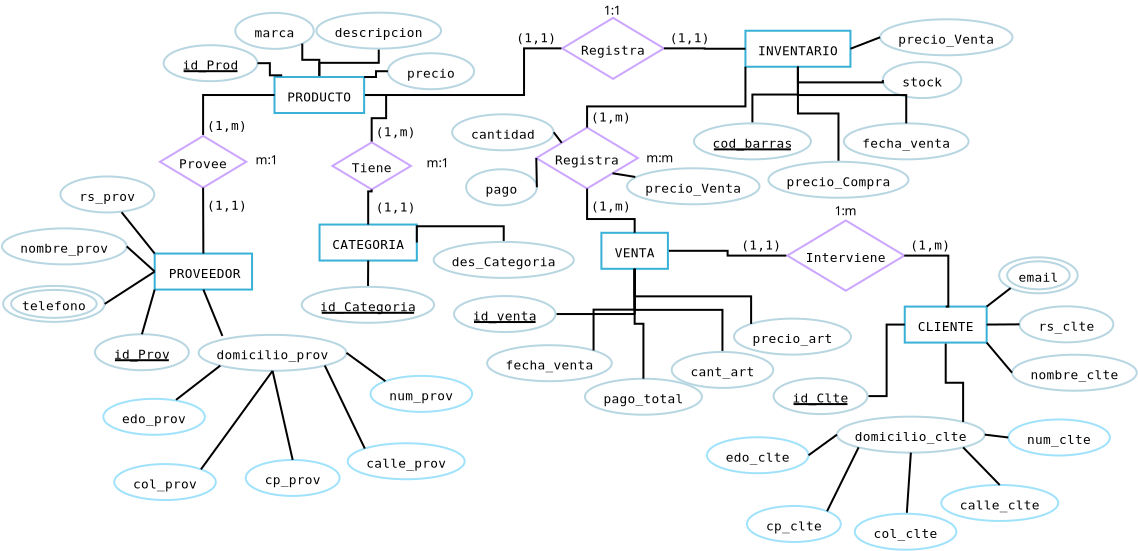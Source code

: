 <?xml version="1.0" encoding="UTF-8"?>
<dia:diagram xmlns:dia="http://www.lysator.liu.se/~alla/dia/">
  <dia:layer name="Fondo" visible="true" active="true">
    <dia:object type="ER - Entity" version="0" id="O0">
      <dia:attribute name="obj_pos">
        <dia:point val="-14.723,12.664"/>
      </dia:attribute>
      <dia:attribute name="obj_bb">
        <dia:rectangle val="-14.773,12.614;-9.808,14.514"/>
      </dia:attribute>
      <dia:attribute name="elem_corner">
        <dia:point val="-14.723,12.664"/>
      </dia:attribute>
      <dia:attribute name="elem_width">
        <dia:real val="4.865"/>
      </dia:attribute>
      <dia:attribute name="elem_height">
        <dia:real val="1.8"/>
      </dia:attribute>
      <dia:attribute name="border_width">
        <dia:real val="0.1"/>
      </dia:attribute>
      <dia:attribute name="border_color">
        <dia:color val="#38b0d7"/>
      </dia:attribute>
      <dia:attribute name="inner_color">
        <dia:color val="#ffffff"/>
      </dia:attribute>
      <dia:attribute name="name">
        <dia:string>#PROVEEDOR#</dia:string>
      </dia:attribute>
      <dia:attribute name="weak">
        <dia:boolean val="false"/>
      </dia:attribute>
      <dia:attribute name="associative">
        <dia:boolean val="false"/>
      </dia:attribute>
      <dia:attribute name="font">
        <dia:font family="monospace" style="0" name="Courier"/>
      </dia:attribute>
      <dia:attribute name="font_height">
        <dia:real val="0.8"/>
      </dia:attribute>
    </dia:object>
    <dia:object type="ER - Attribute" version="0" id="O1">
      <dia:attribute name="obj_pos">
        <dia:point val="-19.438,8.81"/>
      </dia:attribute>
      <dia:attribute name="obj_bb">
        <dia:rectangle val="-19.488,8.76;-14.693,10.66"/>
      </dia:attribute>
      <dia:attribute name="elem_corner">
        <dia:point val="-19.438,8.81"/>
      </dia:attribute>
      <dia:attribute name="elem_width">
        <dia:real val="4.695"/>
      </dia:attribute>
      <dia:attribute name="elem_height">
        <dia:real val="1.8"/>
      </dia:attribute>
      <dia:attribute name="border_width">
        <dia:real val="0.1"/>
      </dia:attribute>
      <dia:attribute name="border_color">
        <dia:color val="#b7d6e1"/>
      </dia:attribute>
      <dia:attribute name="inner_color">
        <dia:color val="#ffffff"/>
      </dia:attribute>
      <dia:attribute name="name">
        <dia:string>#rs_prov#</dia:string>
      </dia:attribute>
      <dia:attribute name="key">
        <dia:boolean val="false"/>
      </dia:attribute>
      <dia:attribute name="weak_key">
        <dia:boolean val="false"/>
      </dia:attribute>
      <dia:attribute name="derived">
        <dia:boolean val="false"/>
      </dia:attribute>
      <dia:attribute name="multivalued">
        <dia:boolean val="false"/>
      </dia:attribute>
      <dia:attribute name="font">
        <dia:font family="monospace" style="0" name="Courier"/>
      </dia:attribute>
      <dia:attribute name="font_height">
        <dia:real val="0.8"/>
      </dia:attribute>
    </dia:object>
    <dia:object type="ER - Attribute" version="0" id="O2">
      <dia:attribute name="obj_pos">
        <dia:point val="-12.525,16.728"/>
      </dia:attribute>
      <dia:attribute name="obj_bb">
        <dia:rectangle val="-12.575,16.678;-5.085,18.578"/>
      </dia:attribute>
      <dia:attribute name="elem_corner">
        <dia:point val="-12.525,16.728"/>
      </dia:attribute>
      <dia:attribute name="elem_width">
        <dia:real val="7.39"/>
      </dia:attribute>
      <dia:attribute name="elem_height">
        <dia:real val="1.8"/>
      </dia:attribute>
      <dia:attribute name="border_width">
        <dia:real val="0.1"/>
      </dia:attribute>
      <dia:attribute name="border_color">
        <dia:color val="#b7d6e1"/>
      </dia:attribute>
      <dia:attribute name="inner_color">
        <dia:color val="#ffffff"/>
      </dia:attribute>
      <dia:attribute name="name">
        <dia:string>#domicilio_prov#</dia:string>
      </dia:attribute>
      <dia:attribute name="key">
        <dia:boolean val="false"/>
      </dia:attribute>
      <dia:attribute name="weak_key">
        <dia:boolean val="false"/>
      </dia:attribute>
      <dia:attribute name="derived">
        <dia:boolean val="false"/>
      </dia:attribute>
      <dia:attribute name="multivalued">
        <dia:boolean val="false"/>
      </dia:attribute>
      <dia:attribute name="font">
        <dia:font family="monospace" style="0" name="Courier"/>
      </dia:attribute>
      <dia:attribute name="font_height">
        <dia:real val="0.8"/>
      </dia:attribute>
    </dia:object>
    <dia:object type="ER - Attribute" version="0" id="O3">
      <dia:attribute name="obj_pos">
        <dia:point val="-17.293,19.927"/>
      </dia:attribute>
      <dia:attribute name="obj_bb">
        <dia:rectangle val="-17.343,19.877;-12.162,21.777"/>
      </dia:attribute>
      <dia:attribute name="elem_corner">
        <dia:point val="-17.293,19.927"/>
      </dia:attribute>
      <dia:attribute name="elem_width">
        <dia:real val="5.08"/>
      </dia:attribute>
      <dia:attribute name="elem_height">
        <dia:real val="1.8"/>
      </dia:attribute>
      <dia:attribute name="border_width">
        <dia:real val="0.1"/>
      </dia:attribute>
      <dia:attribute name="border_color">
        <dia:color val="#a0e2fb"/>
      </dia:attribute>
      <dia:attribute name="inner_color">
        <dia:color val="#ffffff"/>
      </dia:attribute>
      <dia:attribute name="name">
        <dia:string>#edo_prov#</dia:string>
      </dia:attribute>
      <dia:attribute name="key">
        <dia:boolean val="false"/>
      </dia:attribute>
      <dia:attribute name="weak_key">
        <dia:boolean val="false"/>
      </dia:attribute>
      <dia:attribute name="derived">
        <dia:boolean val="false"/>
      </dia:attribute>
      <dia:attribute name="multivalued">
        <dia:boolean val="false"/>
      </dia:attribute>
      <dia:attribute name="font">
        <dia:font family="monospace" style="0" name="Courier"/>
      </dia:attribute>
      <dia:attribute name="font_height">
        <dia:real val="0.8"/>
      </dia:attribute>
    </dia:object>
    <dia:object type="ER - Attribute" version="0" id="O4">
      <dia:attribute name="obj_pos">
        <dia:point val="-22.303,14.28"/>
      </dia:attribute>
      <dia:attribute name="obj_bb">
        <dia:rectangle val="-22.353,14.23;-17.173,16.131"/>
      </dia:attribute>
      <dia:attribute name="elem_corner">
        <dia:point val="-22.303,14.28"/>
      </dia:attribute>
      <dia:attribute name="elem_width">
        <dia:real val="5.08"/>
      </dia:attribute>
      <dia:attribute name="elem_height">
        <dia:real val="1.8"/>
      </dia:attribute>
      <dia:attribute name="border_width">
        <dia:real val="0.1"/>
      </dia:attribute>
      <dia:attribute name="border_color">
        <dia:color val="#b7d6e1"/>
      </dia:attribute>
      <dia:attribute name="inner_color">
        <dia:color val="#ffffff"/>
      </dia:attribute>
      <dia:attribute name="name">
        <dia:string>#telefono#</dia:string>
      </dia:attribute>
      <dia:attribute name="key">
        <dia:boolean val="false"/>
      </dia:attribute>
      <dia:attribute name="weak_key">
        <dia:boolean val="false"/>
      </dia:attribute>
      <dia:attribute name="derived">
        <dia:boolean val="false"/>
      </dia:attribute>
      <dia:attribute name="multivalued">
        <dia:boolean val="true"/>
      </dia:attribute>
      <dia:attribute name="font">
        <dia:font family="monospace" style="0" name="Courier"/>
      </dia:attribute>
      <dia:attribute name="font_height">
        <dia:real val="0.8"/>
      </dia:attribute>
    </dia:object>
    <dia:object type="ER - Attribute" version="0" id="O5">
      <dia:attribute name="obj_pos">
        <dia:point val="-22.358,11.406"/>
      </dia:attribute>
      <dia:attribute name="obj_bb">
        <dia:rectangle val="-22.408,11.356;-16.073,13.256"/>
      </dia:attribute>
      <dia:attribute name="elem_corner">
        <dia:point val="-22.358,11.406"/>
      </dia:attribute>
      <dia:attribute name="elem_width">
        <dia:real val="6.235"/>
      </dia:attribute>
      <dia:attribute name="elem_height">
        <dia:real val="1.8"/>
      </dia:attribute>
      <dia:attribute name="border_width">
        <dia:real val="0.1"/>
      </dia:attribute>
      <dia:attribute name="border_color">
        <dia:color val="#b7d6e1"/>
      </dia:attribute>
      <dia:attribute name="inner_color">
        <dia:color val="#ffffff"/>
      </dia:attribute>
      <dia:attribute name="name">
        <dia:string>#nombre_prov#</dia:string>
      </dia:attribute>
      <dia:attribute name="key">
        <dia:boolean val="false"/>
      </dia:attribute>
      <dia:attribute name="weak_key">
        <dia:boolean val="false"/>
      </dia:attribute>
      <dia:attribute name="derived">
        <dia:boolean val="false"/>
      </dia:attribute>
      <dia:attribute name="multivalued">
        <dia:boolean val="false"/>
      </dia:attribute>
      <dia:attribute name="font">
        <dia:font family="monospace" style="0" name="Courier"/>
      </dia:attribute>
      <dia:attribute name="font_height">
        <dia:real val="0.8"/>
      </dia:attribute>
    </dia:object>
    <dia:object type="ER - Attribute" version="0" id="O6">
      <dia:attribute name="obj_pos">
        <dia:point val="-10.172,22.983"/>
      </dia:attribute>
      <dia:attribute name="obj_bb">
        <dia:rectangle val="-10.222,22.933;-5.427,24.833"/>
      </dia:attribute>
      <dia:attribute name="elem_corner">
        <dia:point val="-10.172,22.983"/>
      </dia:attribute>
      <dia:attribute name="elem_width">
        <dia:real val="4.695"/>
      </dia:attribute>
      <dia:attribute name="elem_height">
        <dia:real val="1.8"/>
      </dia:attribute>
      <dia:attribute name="border_width">
        <dia:real val="0.1"/>
      </dia:attribute>
      <dia:attribute name="border_color">
        <dia:color val="#a0e2fb"/>
      </dia:attribute>
      <dia:attribute name="inner_color">
        <dia:color val="#ffffff"/>
      </dia:attribute>
      <dia:attribute name="name">
        <dia:string>#cp_prov#</dia:string>
      </dia:attribute>
      <dia:attribute name="key">
        <dia:boolean val="false"/>
      </dia:attribute>
      <dia:attribute name="weak_key">
        <dia:boolean val="false"/>
      </dia:attribute>
      <dia:attribute name="derived">
        <dia:boolean val="false"/>
      </dia:attribute>
      <dia:attribute name="multivalued">
        <dia:boolean val="false"/>
      </dia:attribute>
      <dia:attribute name="font">
        <dia:font family="monospace" style="0" name="Courier"/>
      </dia:attribute>
      <dia:attribute name="font_height">
        <dia:real val="0.8"/>
      </dia:attribute>
    </dia:object>
    <dia:object type="ER - Attribute" version="0" id="O7">
      <dia:attribute name="obj_pos">
        <dia:point val="-3.932,18.781"/>
      </dia:attribute>
      <dia:attribute name="obj_bb">
        <dia:rectangle val="-3.982,18.731;1.198,20.631"/>
      </dia:attribute>
      <dia:attribute name="elem_corner">
        <dia:point val="-3.932,18.781"/>
      </dia:attribute>
      <dia:attribute name="elem_width">
        <dia:real val="5.08"/>
      </dia:attribute>
      <dia:attribute name="elem_height">
        <dia:real val="1.8"/>
      </dia:attribute>
      <dia:attribute name="border_width">
        <dia:real val="0.1"/>
      </dia:attribute>
      <dia:attribute name="border_color">
        <dia:color val="#a0e2fb"/>
      </dia:attribute>
      <dia:attribute name="inner_color">
        <dia:color val="#ffffff"/>
      </dia:attribute>
      <dia:attribute name="name">
        <dia:string>#num_prov#</dia:string>
      </dia:attribute>
      <dia:attribute name="key">
        <dia:boolean val="false"/>
      </dia:attribute>
      <dia:attribute name="weak_key">
        <dia:boolean val="false"/>
      </dia:attribute>
      <dia:attribute name="derived">
        <dia:boolean val="false"/>
      </dia:attribute>
      <dia:attribute name="multivalued">
        <dia:boolean val="false"/>
      </dia:attribute>
      <dia:attribute name="font">
        <dia:font family="monospace" style="0" name="Courier"/>
      </dia:attribute>
      <dia:attribute name="font_height">
        <dia:real val="0.8"/>
      </dia:attribute>
    </dia:object>
    <dia:object type="ER - Attribute" version="0" id="O8">
      <dia:attribute name="obj_pos">
        <dia:point val="-16.746,23.189"/>
      </dia:attribute>
      <dia:attribute name="obj_bb">
        <dia:rectangle val="-16.796,23.139;-11.616,25.039"/>
      </dia:attribute>
      <dia:attribute name="elem_corner">
        <dia:point val="-16.746,23.189"/>
      </dia:attribute>
      <dia:attribute name="elem_width">
        <dia:real val="5.08"/>
      </dia:attribute>
      <dia:attribute name="elem_height">
        <dia:real val="1.8"/>
      </dia:attribute>
      <dia:attribute name="border_width">
        <dia:real val="0.1"/>
      </dia:attribute>
      <dia:attribute name="border_color">
        <dia:color val="#a0e2fb"/>
      </dia:attribute>
      <dia:attribute name="inner_color">
        <dia:color val="#ffffff"/>
      </dia:attribute>
      <dia:attribute name="name">
        <dia:string>#col_prov#</dia:string>
      </dia:attribute>
      <dia:attribute name="key">
        <dia:boolean val="false"/>
      </dia:attribute>
      <dia:attribute name="weak_key">
        <dia:boolean val="false"/>
      </dia:attribute>
      <dia:attribute name="derived">
        <dia:boolean val="false"/>
      </dia:attribute>
      <dia:attribute name="multivalued">
        <dia:boolean val="false"/>
      </dia:attribute>
      <dia:attribute name="font">
        <dia:font family="monospace" style="0" name="Courier"/>
      </dia:attribute>
      <dia:attribute name="font_height">
        <dia:real val="0.8"/>
      </dia:attribute>
    </dia:object>
    <dia:object type="ER - Attribute" version="0" id="O9">
      <dia:attribute name="obj_pos">
        <dia:point val="-5.074,22.149"/>
      </dia:attribute>
      <dia:attribute name="obj_bb">
        <dia:rectangle val="-5.124,22.099;0.826,23.999"/>
      </dia:attribute>
      <dia:attribute name="elem_corner">
        <dia:point val="-5.074,22.149"/>
      </dia:attribute>
      <dia:attribute name="elem_width">
        <dia:real val="5.85"/>
      </dia:attribute>
      <dia:attribute name="elem_height">
        <dia:real val="1.8"/>
      </dia:attribute>
      <dia:attribute name="border_width">
        <dia:real val="0.1"/>
      </dia:attribute>
      <dia:attribute name="border_color">
        <dia:color val="#a0e2fb"/>
      </dia:attribute>
      <dia:attribute name="inner_color">
        <dia:color val="#ffffff"/>
      </dia:attribute>
      <dia:attribute name="name">
        <dia:string>#calle_prov#</dia:string>
      </dia:attribute>
      <dia:attribute name="key">
        <dia:boolean val="false"/>
      </dia:attribute>
      <dia:attribute name="weak_key">
        <dia:boolean val="false"/>
      </dia:attribute>
      <dia:attribute name="derived">
        <dia:boolean val="false"/>
      </dia:attribute>
      <dia:attribute name="multivalued">
        <dia:boolean val="false"/>
      </dia:attribute>
      <dia:attribute name="font">
        <dia:font family="monospace" style="0" name="Courier"/>
      </dia:attribute>
      <dia:attribute name="font_height">
        <dia:real val="0.8"/>
      </dia:attribute>
    </dia:object>
    <dia:object type="ER - Entity" version="0" id="O10">
      <dia:attribute name="obj_pos">
        <dia:point val="22.78,15.315"/>
      </dia:attribute>
      <dia:attribute name="obj_bb">
        <dia:rectangle val="22.73,15.265;26.925,17.165"/>
      </dia:attribute>
      <dia:attribute name="elem_corner">
        <dia:point val="22.78,15.315"/>
      </dia:attribute>
      <dia:attribute name="elem_width">
        <dia:real val="4.095"/>
      </dia:attribute>
      <dia:attribute name="elem_height">
        <dia:real val="1.8"/>
      </dia:attribute>
      <dia:attribute name="border_width">
        <dia:real val="0.1"/>
      </dia:attribute>
      <dia:attribute name="border_color">
        <dia:color val="#38b0d7"/>
      </dia:attribute>
      <dia:attribute name="inner_color">
        <dia:color val="#ffffff"/>
      </dia:attribute>
      <dia:attribute name="name">
        <dia:string>#CLIENTE#</dia:string>
      </dia:attribute>
      <dia:attribute name="weak">
        <dia:boolean val="false"/>
      </dia:attribute>
      <dia:attribute name="associative">
        <dia:boolean val="false"/>
      </dia:attribute>
      <dia:attribute name="font">
        <dia:font family="monospace" style="0" name="Courier"/>
      </dia:attribute>
      <dia:attribute name="font_height">
        <dia:real val="0.8"/>
      </dia:attribute>
    </dia:object>
    <dia:object type="ER - Attribute" version="0" id="O11">
      <dia:attribute name="obj_pos">
        <dia:point val="28.515,15.303"/>
      </dia:attribute>
      <dia:attribute name="obj_bb">
        <dia:rectangle val="28.465,15.252;33.26,17.152"/>
      </dia:attribute>
      <dia:attribute name="elem_corner">
        <dia:point val="28.515,15.303"/>
      </dia:attribute>
      <dia:attribute name="elem_width">
        <dia:real val="4.695"/>
      </dia:attribute>
      <dia:attribute name="elem_height">
        <dia:real val="1.8"/>
      </dia:attribute>
      <dia:attribute name="border_width">
        <dia:real val="0.1"/>
      </dia:attribute>
      <dia:attribute name="border_color">
        <dia:color val="#b7d6e1"/>
      </dia:attribute>
      <dia:attribute name="inner_color">
        <dia:color val="#ffffff"/>
      </dia:attribute>
      <dia:attribute name="name">
        <dia:string>#rs_clte#</dia:string>
      </dia:attribute>
      <dia:attribute name="key">
        <dia:boolean val="false"/>
      </dia:attribute>
      <dia:attribute name="weak_key">
        <dia:boolean val="false"/>
      </dia:attribute>
      <dia:attribute name="derived">
        <dia:boolean val="false"/>
      </dia:attribute>
      <dia:attribute name="multivalued">
        <dia:boolean val="false"/>
      </dia:attribute>
      <dia:attribute name="font">
        <dia:font family="monospace" style="0" name="Courier"/>
      </dia:attribute>
      <dia:attribute name="font_height">
        <dia:real val="0.8"/>
      </dia:attribute>
    </dia:object>
    <dia:object type="ER - Attribute" version="0" id="O12">
      <dia:attribute name="obj_pos">
        <dia:point val="19.39,20.818"/>
      </dia:attribute>
      <dia:attribute name="obj_bb">
        <dia:rectangle val="19.34,20.768;26.83,22.668"/>
      </dia:attribute>
      <dia:attribute name="elem_corner">
        <dia:point val="19.39,20.818"/>
      </dia:attribute>
      <dia:attribute name="elem_width">
        <dia:real val="7.39"/>
      </dia:attribute>
      <dia:attribute name="elem_height">
        <dia:real val="1.8"/>
      </dia:attribute>
      <dia:attribute name="border_width">
        <dia:real val="0.1"/>
      </dia:attribute>
      <dia:attribute name="border_color">
        <dia:color val="#b7d6e1"/>
      </dia:attribute>
      <dia:attribute name="inner_color">
        <dia:color val="#ffffff"/>
      </dia:attribute>
      <dia:attribute name="name">
        <dia:string>#domicilio_clte#</dia:string>
      </dia:attribute>
      <dia:attribute name="key">
        <dia:boolean val="false"/>
      </dia:attribute>
      <dia:attribute name="weak_key">
        <dia:boolean val="false"/>
      </dia:attribute>
      <dia:attribute name="derived">
        <dia:boolean val="false"/>
      </dia:attribute>
      <dia:attribute name="multivalued">
        <dia:boolean val="false"/>
      </dia:attribute>
      <dia:attribute name="font">
        <dia:font family="monospace" style="0" name="Courier"/>
      </dia:attribute>
      <dia:attribute name="font_height">
        <dia:real val="0.8"/>
      </dia:attribute>
    </dia:object>
    <dia:object type="ER - Attribute" version="0" id="O13">
      <dia:attribute name="obj_pos">
        <dia:point val="12.889,21.848"/>
      </dia:attribute>
      <dia:attribute name="obj_bb">
        <dia:rectangle val="12.839,21.798;18.019,23.698"/>
      </dia:attribute>
      <dia:attribute name="elem_corner">
        <dia:point val="12.889,21.848"/>
      </dia:attribute>
      <dia:attribute name="elem_width">
        <dia:real val="5.08"/>
      </dia:attribute>
      <dia:attribute name="elem_height">
        <dia:real val="1.8"/>
      </dia:attribute>
      <dia:attribute name="border_width">
        <dia:real val="0.1"/>
      </dia:attribute>
      <dia:attribute name="border_color">
        <dia:color val="#a0e2fb"/>
      </dia:attribute>
      <dia:attribute name="inner_color">
        <dia:color val="#ffffff"/>
      </dia:attribute>
      <dia:attribute name="name">
        <dia:string>#edo_clte#</dia:string>
      </dia:attribute>
      <dia:attribute name="key">
        <dia:boolean val="false"/>
      </dia:attribute>
      <dia:attribute name="weak_key">
        <dia:boolean val="false"/>
      </dia:attribute>
      <dia:attribute name="derived">
        <dia:boolean val="false"/>
      </dia:attribute>
      <dia:attribute name="multivalued">
        <dia:boolean val="false"/>
      </dia:attribute>
      <dia:attribute name="font">
        <dia:font family="monospace" style="0" name="Courier"/>
      </dia:attribute>
      <dia:attribute name="font_height">
        <dia:real val="0.8"/>
      </dia:attribute>
    </dia:object>
    <dia:object type="ER - Attribute" version="0" id="O14">
      <dia:attribute name="obj_pos">
        <dia:point val="27.501,12.851"/>
      </dia:attribute>
      <dia:attribute name="obj_bb">
        <dia:rectangle val="27.451,12.801;31.476,14.701"/>
      </dia:attribute>
      <dia:attribute name="elem_corner">
        <dia:point val="27.501,12.851"/>
      </dia:attribute>
      <dia:attribute name="elem_width">
        <dia:real val="3.925"/>
      </dia:attribute>
      <dia:attribute name="elem_height">
        <dia:real val="1.8"/>
      </dia:attribute>
      <dia:attribute name="border_width">
        <dia:real val="0.1"/>
      </dia:attribute>
      <dia:attribute name="border_color">
        <dia:color val="#b7d6e1"/>
      </dia:attribute>
      <dia:attribute name="inner_color">
        <dia:color val="#ffffff"/>
      </dia:attribute>
      <dia:attribute name="name">
        <dia:string>#email#</dia:string>
      </dia:attribute>
      <dia:attribute name="key">
        <dia:boolean val="false"/>
      </dia:attribute>
      <dia:attribute name="weak_key">
        <dia:boolean val="false"/>
      </dia:attribute>
      <dia:attribute name="derived">
        <dia:boolean val="false"/>
      </dia:attribute>
      <dia:attribute name="multivalued">
        <dia:boolean val="true"/>
      </dia:attribute>
      <dia:attribute name="font">
        <dia:font family="monospace" style="0" name="Courier"/>
      </dia:attribute>
      <dia:attribute name="font_height">
        <dia:real val="0.8"/>
      </dia:attribute>
    </dia:object>
    <dia:object type="ER - Attribute" version="0" id="O15">
      <dia:attribute name="obj_pos">
        <dia:point val="28.145,17.723"/>
      </dia:attribute>
      <dia:attribute name="obj_bb">
        <dia:rectangle val="28.096,17.672;34.431,19.573"/>
      </dia:attribute>
      <dia:attribute name="elem_corner">
        <dia:point val="28.145,17.723"/>
      </dia:attribute>
      <dia:attribute name="elem_width">
        <dia:real val="6.235"/>
      </dia:attribute>
      <dia:attribute name="elem_height">
        <dia:real val="1.8"/>
      </dia:attribute>
      <dia:attribute name="border_width">
        <dia:real val="0.1"/>
      </dia:attribute>
      <dia:attribute name="border_color">
        <dia:color val="#b7d6e1"/>
      </dia:attribute>
      <dia:attribute name="inner_color">
        <dia:color val="#ffffff"/>
      </dia:attribute>
      <dia:attribute name="name">
        <dia:string>#nombre_clte#</dia:string>
      </dia:attribute>
      <dia:attribute name="key">
        <dia:boolean val="false"/>
      </dia:attribute>
      <dia:attribute name="weak_key">
        <dia:boolean val="false"/>
      </dia:attribute>
      <dia:attribute name="derived">
        <dia:boolean val="false"/>
      </dia:attribute>
      <dia:attribute name="multivalued">
        <dia:boolean val="false"/>
      </dia:attribute>
      <dia:attribute name="font">
        <dia:font family="monospace" style="0" name="Courier"/>
      </dia:attribute>
      <dia:attribute name="font_height">
        <dia:real val="0.8"/>
      </dia:attribute>
    </dia:object>
    <dia:object type="ER - Attribute" version="0" id="O16">
      <dia:attribute name="obj_pos">
        <dia:point val="14.888,25.285"/>
      </dia:attribute>
      <dia:attribute name="obj_bb">
        <dia:rectangle val="14.838,25.235;19.633,27.135"/>
      </dia:attribute>
      <dia:attribute name="elem_corner">
        <dia:point val="14.888,25.285"/>
      </dia:attribute>
      <dia:attribute name="elem_width">
        <dia:real val="4.695"/>
      </dia:attribute>
      <dia:attribute name="elem_height">
        <dia:real val="1.8"/>
      </dia:attribute>
      <dia:attribute name="border_width">
        <dia:real val="0.1"/>
      </dia:attribute>
      <dia:attribute name="border_color">
        <dia:color val="#a0e2fb"/>
      </dia:attribute>
      <dia:attribute name="inner_color">
        <dia:color val="#ffffff"/>
      </dia:attribute>
      <dia:attribute name="name">
        <dia:string>#cp_clte#</dia:string>
      </dia:attribute>
      <dia:attribute name="key">
        <dia:boolean val="false"/>
      </dia:attribute>
      <dia:attribute name="weak_key">
        <dia:boolean val="false"/>
      </dia:attribute>
      <dia:attribute name="derived">
        <dia:boolean val="false"/>
      </dia:attribute>
      <dia:attribute name="multivalued">
        <dia:boolean val="false"/>
      </dia:attribute>
      <dia:attribute name="font">
        <dia:font family="monospace" style="0" name="Courier"/>
      </dia:attribute>
      <dia:attribute name="font_height">
        <dia:real val="0.8"/>
      </dia:attribute>
    </dia:object>
    <dia:object type="ER - Attribute" version="0" id="O17">
      <dia:attribute name="obj_pos">
        <dia:point val="27.956,20.96"/>
      </dia:attribute>
      <dia:attribute name="obj_bb">
        <dia:rectangle val="27.906,20.91;33.086,22.81"/>
      </dia:attribute>
      <dia:attribute name="elem_corner">
        <dia:point val="27.956,20.96"/>
      </dia:attribute>
      <dia:attribute name="elem_width">
        <dia:real val="5.08"/>
      </dia:attribute>
      <dia:attribute name="elem_height">
        <dia:real val="1.8"/>
      </dia:attribute>
      <dia:attribute name="border_width">
        <dia:real val="0.1"/>
      </dia:attribute>
      <dia:attribute name="border_color">
        <dia:color val="#a0e2fb"/>
      </dia:attribute>
      <dia:attribute name="inner_color">
        <dia:color val="#ffffff"/>
      </dia:attribute>
      <dia:attribute name="name">
        <dia:string>#num_clte#</dia:string>
      </dia:attribute>
      <dia:attribute name="key">
        <dia:boolean val="false"/>
      </dia:attribute>
      <dia:attribute name="weak_key">
        <dia:boolean val="false"/>
      </dia:attribute>
      <dia:attribute name="derived">
        <dia:boolean val="false"/>
      </dia:attribute>
      <dia:attribute name="multivalued">
        <dia:boolean val="false"/>
      </dia:attribute>
      <dia:attribute name="font">
        <dia:font family="monospace" style="0" name="Courier"/>
      </dia:attribute>
      <dia:attribute name="font_height">
        <dia:real val="0.8"/>
      </dia:attribute>
    </dia:object>
    <dia:object type="ER - Attribute" version="0" id="O18">
      <dia:attribute name="obj_pos">
        <dia:point val="20.281,25.671"/>
      </dia:attribute>
      <dia:attribute name="obj_bb">
        <dia:rectangle val="20.231,25.621;25.411,27.521"/>
      </dia:attribute>
      <dia:attribute name="elem_corner">
        <dia:point val="20.281,25.671"/>
      </dia:attribute>
      <dia:attribute name="elem_width">
        <dia:real val="5.08"/>
      </dia:attribute>
      <dia:attribute name="elem_height">
        <dia:real val="1.8"/>
      </dia:attribute>
      <dia:attribute name="border_width">
        <dia:real val="0.1"/>
      </dia:attribute>
      <dia:attribute name="border_color">
        <dia:color val="#a0e2fb"/>
      </dia:attribute>
      <dia:attribute name="inner_color">
        <dia:color val="#ffffff"/>
      </dia:attribute>
      <dia:attribute name="name">
        <dia:string>#col_clte#</dia:string>
      </dia:attribute>
      <dia:attribute name="key">
        <dia:boolean val="false"/>
      </dia:attribute>
      <dia:attribute name="weak_key">
        <dia:boolean val="false"/>
      </dia:attribute>
      <dia:attribute name="derived">
        <dia:boolean val="false"/>
      </dia:attribute>
      <dia:attribute name="multivalued">
        <dia:boolean val="false"/>
      </dia:attribute>
      <dia:attribute name="font">
        <dia:font family="monospace" style="0" name="Courier"/>
      </dia:attribute>
      <dia:attribute name="font_height">
        <dia:real val="0.8"/>
      </dia:attribute>
    </dia:object>
    <dia:object type="ER - Attribute" version="0" id="O19">
      <dia:attribute name="obj_pos">
        <dia:point val="24.604,24.235"/>
      </dia:attribute>
      <dia:attribute name="obj_bb">
        <dia:rectangle val="24.554,24.185;30.504,26.085"/>
      </dia:attribute>
      <dia:attribute name="elem_corner">
        <dia:point val="24.604,24.235"/>
      </dia:attribute>
      <dia:attribute name="elem_width">
        <dia:real val="5.85"/>
      </dia:attribute>
      <dia:attribute name="elem_height">
        <dia:real val="1.8"/>
      </dia:attribute>
      <dia:attribute name="border_width">
        <dia:real val="0.1"/>
      </dia:attribute>
      <dia:attribute name="border_color">
        <dia:color val="#a0e2fb"/>
      </dia:attribute>
      <dia:attribute name="inner_color">
        <dia:color val="#ffffff"/>
      </dia:attribute>
      <dia:attribute name="name">
        <dia:string>#calle_clte#</dia:string>
      </dia:attribute>
      <dia:attribute name="key">
        <dia:boolean val="false"/>
      </dia:attribute>
      <dia:attribute name="weak_key">
        <dia:boolean val="false"/>
      </dia:attribute>
      <dia:attribute name="derived">
        <dia:boolean val="false"/>
      </dia:attribute>
      <dia:attribute name="multivalued">
        <dia:boolean val="false"/>
      </dia:attribute>
      <dia:attribute name="font">
        <dia:font family="monospace" style="0" name="Courier"/>
      </dia:attribute>
      <dia:attribute name="font_height">
        <dia:real val="0.8"/>
      </dia:attribute>
    </dia:object>
    <dia:object type="ER - Participation" version="1" id="O20">
      <dia:attribute name="obj_pos">
        <dia:point val="24.828,17.165"/>
      </dia:attribute>
      <dia:attribute name="obj_bb">
        <dia:rectangle val="24.778,17.115;25.747,21.131"/>
      </dia:attribute>
      <dia:attribute name="orth_points">
        <dia:point val="24.828,17.165"/>
        <dia:point val="24.828,19.123"/>
        <dia:point val="25.698,19.123"/>
        <dia:point val="25.698,21.081"/>
      </dia:attribute>
      <dia:attribute name="orth_orient">
        <dia:enum val="1"/>
        <dia:enum val="0"/>
        <dia:enum val="1"/>
      </dia:attribute>
      <dia:attribute name="autorouting">
        <dia:boolean val="true"/>
      </dia:attribute>
      <dia:attribute name="total">
        <dia:boolean val="false"/>
      </dia:attribute>
      <dia:connections>
        <dia:connection handle="0" to="O10" connection="8"/>
        <dia:connection handle="1" to="O12" connection="2"/>
      </dia:connections>
    </dia:object>
    <dia:object type="ER - Entity" version="0" id="O21">
      <dia:attribute name="obj_pos">
        <dia:point val="7.612,11.626"/>
      </dia:attribute>
      <dia:attribute name="obj_bb">
        <dia:rectangle val="7.562,11.576;10.987,13.476"/>
      </dia:attribute>
      <dia:attribute name="elem_corner">
        <dia:point val="7.612,11.626"/>
      </dia:attribute>
      <dia:attribute name="elem_width">
        <dia:real val="3.325"/>
      </dia:attribute>
      <dia:attribute name="elem_height">
        <dia:real val="1.8"/>
      </dia:attribute>
      <dia:attribute name="border_width">
        <dia:real val="0.1"/>
      </dia:attribute>
      <dia:attribute name="border_color">
        <dia:color val="#38b0d7"/>
      </dia:attribute>
      <dia:attribute name="inner_color">
        <dia:color val="#ffffff"/>
      </dia:attribute>
      <dia:attribute name="name">
        <dia:string>#VENTA#</dia:string>
      </dia:attribute>
      <dia:attribute name="weak">
        <dia:boolean val="false"/>
      </dia:attribute>
      <dia:attribute name="associative">
        <dia:boolean val="false"/>
      </dia:attribute>
      <dia:attribute name="font">
        <dia:font family="monospace" style="0" name="Courier"/>
      </dia:attribute>
      <dia:attribute name="font_height">
        <dia:real val="0.8"/>
      </dia:attribute>
    </dia:object>
    <dia:object type="ER - Attribute" version="0" id="O22">
      <dia:attribute name="obj_pos">
        <dia:point val="0.241,14.788"/>
      </dia:attribute>
      <dia:attribute name="obj_bb">
        <dia:rectangle val="0.191,14.738;5.371,16.638"/>
      </dia:attribute>
      <dia:attribute name="elem_corner">
        <dia:point val="0.241,14.788"/>
      </dia:attribute>
      <dia:attribute name="elem_width">
        <dia:real val="5.08"/>
      </dia:attribute>
      <dia:attribute name="elem_height">
        <dia:real val="1.8"/>
      </dia:attribute>
      <dia:attribute name="border_width">
        <dia:real val="0.1"/>
      </dia:attribute>
      <dia:attribute name="border_color">
        <dia:color val="#b7d6e1"/>
      </dia:attribute>
      <dia:attribute name="inner_color">
        <dia:color val="#ffffff"/>
      </dia:attribute>
      <dia:attribute name="name">
        <dia:string>#id_venta#</dia:string>
      </dia:attribute>
      <dia:attribute name="key">
        <dia:boolean val="true"/>
      </dia:attribute>
      <dia:attribute name="weak_key">
        <dia:boolean val="false"/>
      </dia:attribute>
      <dia:attribute name="derived">
        <dia:boolean val="false"/>
      </dia:attribute>
      <dia:attribute name="multivalued">
        <dia:boolean val="false"/>
      </dia:attribute>
      <dia:attribute name="font">
        <dia:font family="monospace" style="0" name="Courier"/>
      </dia:attribute>
      <dia:attribute name="font_height">
        <dia:real val="0.8"/>
      </dia:attribute>
    </dia:object>
    <dia:object type="ER - Attribute" version="0" id="O23">
      <dia:attribute name="obj_pos">
        <dia:point val="6.788,18.922"/>
      </dia:attribute>
      <dia:attribute name="obj_bb">
        <dia:rectangle val="6.738,18.872;12.688,20.772"/>
      </dia:attribute>
      <dia:attribute name="elem_corner">
        <dia:point val="6.788,18.922"/>
      </dia:attribute>
      <dia:attribute name="elem_width">
        <dia:real val="5.85"/>
      </dia:attribute>
      <dia:attribute name="elem_height">
        <dia:real val="1.8"/>
      </dia:attribute>
      <dia:attribute name="border_width">
        <dia:real val="0.1"/>
      </dia:attribute>
      <dia:attribute name="border_color">
        <dia:color val="#b7d6e1"/>
      </dia:attribute>
      <dia:attribute name="inner_color">
        <dia:color val="#ffffff"/>
      </dia:attribute>
      <dia:attribute name="name">
        <dia:string>#pago_total#</dia:string>
      </dia:attribute>
      <dia:attribute name="key">
        <dia:boolean val="false"/>
      </dia:attribute>
      <dia:attribute name="weak_key">
        <dia:boolean val="false"/>
      </dia:attribute>
      <dia:attribute name="derived">
        <dia:boolean val="false"/>
      </dia:attribute>
      <dia:attribute name="multivalued">
        <dia:boolean val="false"/>
      </dia:attribute>
      <dia:attribute name="font">
        <dia:font family="monospace" style="0" name="Courier"/>
      </dia:attribute>
      <dia:attribute name="font_height">
        <dia:real val="0.8"/>
      </dia:attribute>
    </dia:object>
    <dia:object type="ER - Attribute" version="0" id="O24">
      <dia:attribute name="obj_pos">
        <dia:point val="11.124,17.582"/>
      </dia:attribute>
      <dia:attribute name="obj_bb">
        <dia:rectangle val="11.074,17.532;16.254,19.432"/>
      </dia:attribute>
      <dia:attribute name="elem_corner">
        <dia:point val="11.124,17.582"/>
      </dia:attribute>
      <dia:attribute name="elem_width">
        <dia:real val="5.08"/>
      </dia:attribute>
      <dia:attribute name="elem_height">
        <dia:real val="1.8"/>
      </dia:attribute>
      <dia:attribute name="border_width">
        <dia:real val="0.1"/>
      </dia:attribute>
      <dia:attribute name="border_color">
        <dia:color val="#b7d6e1"/>
      </dia:attribute>
      <dia:attribute name="inner_color">
        <dia:color val="#ffffff"/>
      </dia:attribute>
      <dia:attribute name="name">
        <dia:string>#cant_art#</dia:string>
      </dia:attribute>
      <dia:attribute name="key">
        <dia:boolean val="false"/>
      </dia:attribute>
      <dia:attribute name="weak_key">
        <dia:boolean val="false"/>
      </dia:attribute>
      <dia:attribute name="derived">
        <dia:boolean val="false"/>
      </dia:attribute>
      <dia:attribute name="multivalued">
        <dia:boolean val="false"/>
      </dia:attribute>
      <dia:attribute name="font">
        <dia:font family="monospace" style="0" name="Courier"/>
      </dia:attribute>
      <dia:attribute name="font_height">
        <dia:real val="0.8"/>
      </dia:attribute>
    </dia:object>
    <dia:object type="ER - Attribute" version="0" id="O25">
      <dia:attribute name="obj_pos">
        <dia:point val="1.898,17.246"/>
      </dia:attribute>
      <dia:attribute name="obj_bb">
        <dia:rectangle val="1.848,17.196;8.183,19.096"/>
      </dia:attribute>
      <dia:attribute name="elem_corner">
        <dia:point val="1.898,17.246"/>
      </dia:attribute>
      <dia:attribute name="elem_width">
        <dia:real val="6.235"/>
      </dia:attribute>
      <dia:attribute name="elem_height">
        <dia:real val="1.8"/>
      </dia:attribute>
      <dia:attribute name="border_width">
        <dia:real val="0.1"/>
      </dia:attribute>
      <dia:attribute name="border_color">
        <dia:color val="#b7d6e1"/>
      </dia:attribute>
      <dia:attribute name="inner_color">
        <dia:color val="#ffffff"/>
      </dia:attribute>
      <dia:attribute name="name">
        <dia:string>#fecha_venta#</dia:string>
      </dia:attribute>
      <dia:attribute name="key">
        <dia:boolean val="false"/>
      </dia:attribute>
      <dia:attribute name="weak_key">
        <dia:boolean val="false"/>
      </dia:attribute>
      <dia:attribute name="derived">
        <dia:boolean val="false"/>
      </dia:attribute>
      <dia:attribute name="multivalued">
        <dia:boolean val="false"/>
      </dia:attribute>
      <dia:attribute name="font">
        <dia:font family="monospace" style="0" name="Courier"/>
      </dia:attribute>
      <dia:attribute name="font_height">
        <dia:real val="0.8"/>
      </dia:attribute>
    </dia:object>
    <dia:object type="ER - Participation" version="1" id="O26">
      <dia:attribute name="obj_pos">
        <dia:point val="9.275,13.426"/>
      </dia:attribute>
      <dia:attribute name="obj_bb">
        <dia:rectangle val="5.322,13.376;9.325,15.738"/>
      </dia:attribute>
      <dia:attribute name="orth_points">
        <dia:point val="9.275,13.426"/>
        <dia:point val="9.275,15.688"/>
        <dia:point val="5.372,15.688"/>
      </dia:attribute>
      <dia:attribute name="orth_orient">
        <dia:enum val="1"/>
        <dia:enum val="0"/>
      </dia:attribute>
      <dia:attribute name="autorouting">
        <dia:boolean val="true"/>
      </dia:attribute>
      <dia:attribute name="total">
        <dia:boolean val="false"/>
      </dia:attribute>
      <dia:connections>
        <dia:connection handle="0" to="O21" connection="6"/>
        <dia:connection handle="1" to="O22" connection="8"/>
      </dia:connections>
    </dia:object>
    <dia:object type="ER - Participation" version="1" id="O27">
      <dia:attribute name="obj_pos">
        <dia:point val="9.275,13.426"/>
      </dia:attribute>
      <dia:attribute name="obj_bb">
        <dia:rectangle val="7.17,13.376;9.325,17.56"/>
      </dia:attribute>
      <dia:attribute name="orth_points">
        <dia:point val="9.275,13.426"/>
        <dia:point val="9.275,15.468"/>
        <dia:point val="7.22,15.468"/>
        <dia:point val="7.22,17.51"/>
      </dia:attribute>
      <dia:attribute name="orth_orient">
        <dia:enum val="1"/>
        <dia:enum val="0"/>
        <dia:enum val="1"/>
      </dia:attribute>
      <dia:attribute name="autorouting">
        <dia:boolean val="true"/>
      </dia:attribute>
      <dia:attribute name="total">
        <dia:boolean val="false"/>
      </dia:attribute>
      <dia:connections>
        <dia:connection handle="0" to="O21" connection="6"/>
        <dia:connection handle="1" to="O25" connection="2"/>
      </dia:connections>
    </dia:object>
    <dia:object type="ER - Participation" version="1" id="O28">
      <dia:attribute name="obj_pos">
        <dia:point val="9.275,13.426"/>
      </dia:attribute>
      <dia:attribute name="obj_bb">
        <dia:rectangle val="9.225,13.376;9.763,18.972"/>
      </dia:attribute>
      <dia:attribute name="orth_points">
        <dia:point val="9.275,13.426"/>
        <dia:point val="9.275,16.174"/>
        <dia:point val="9.713,16.174"/>
        <dia:point val="9.713,18.922"/>
      </dia:attribute>
      <dia:attribute name="orth_orient">
        <dia:enum val="1"/>
        <dia:enum val="0"/>
        <dia:enum val="1"/>
      </dia:attribute>
      <dia:attribute name="autorouting">
        <dia:boolean val="true"/>
      </dia:attribute>
      <dia:attribute name="total">
        <dia:boolean val="false"/>
      </dia:attribute>
      <dia:connections>
        <dia:connection handle="0" to="O21" connection="6"/>
        <dia:connection handle="1" to="O23" connection="1"/>
      </dia:connections>
    </dia:object>
    <dia:object type="ER - Participation" version="1" id="O29">
      <dia:attribute name="obj_pos">
        <dia:point val="9.275,13.426"/>
      </dia:attribute>
      <dia:attribute name="obj_bb">
        <dia:rectangle val="9.225,13.376;13.714,17.582"/>
      </dia:attribute>
      <dia:attribute name="orth_points">
        <dia:point val="9.275,13.426"/>
        <dia:point val="9.275,15.479"/>
        <dia:point val="13.664,15.479"/>
        <dia:point val="13.664,17.532"/>
      </dia:attribute>
      <dia:attribute name="orth_orient">
        <dia:enum val="1"/>
        <dia:enum val="0"/>
        <dia:enum val="1"/>
      </dia:attribute>
      <dia:attribute name="autorouting">
        <dia:boolean val="true"/>
      </dia:attribute>
      <dia:attribute name="total">
        <dia:boolean val="false"/>
      </dia:attribute>
      <dia:connections>
        <dia:connection handle="0" to="O21" connection="6"/>
        <dia:connection handle="1" to="O24" connection="8"/>
      </dia:connections>
    </dia:object>
    <dia:object type="ER - Attribute" version="0" id="O30">
      <dia:attribute name="obj_pos">
        <dia:point val="14.241,15.917"/>
      </dia:attribute>
      <dia:attribute name="obj_bb">
        <dia:rectangle val="14.191,15.867;20.141,17.767"/>
      </dia:attribute>
      <dia:attribute name="elem_corner">
        <dia:point val="14.241,15.917"/>
      </dia:attribute>
      <dia:attribute name="elem_width">
        <dia:real val="5.85"/>
      </dia:attribute>
      <dia:attribute name="elem_height">
        <dia:real val="1.8"/>
      </dia:attribute>
      <dia:attribute name="border_width">
        <dia:real val="0.1"/>
      </dia:attribute>
      <dia:attribute name="border_color">
        <dia:color val="#b7d6e1"/>
      </dia:attribute>
      <dia:attribute name="inner_color">
        <dia:color val="#ffffff"/>
      </dia:attribute>
      <dia:attribute name="name">
        <dia:string>#precio_art#</dia:string>
      </dia:attribute>
      <dia:attribute name="key">
        <dia:boolean val="false"/>
      </dia:attribute>
      <dia:attribute name="weak_key">
        <dia:boolean val="false"/>
      </dia:attribute>
      <dia:attribute name="derived">
        <dia:boolean val="false"/>
      </dia:attribute>
      <dia:attribute name="multivalued">
        <dia:boolean val="false"/>
      </dia:attribute>
      <dia:attribute name="font">
        <dia:font family="monospace" style="0" name="Courier"/>
      </dia:attribute>
      <dia:attribute name="font_height">
        <dia:real val="0.8"/>
      </dia:attribute>
    </dia:object>
    <dia:object type="ER - Participation" version="1" id="O31">
      <dia:attribute name="obj_pos">
        <dia:point val="9.275,13.426"/>
      </dia:attribute>
      <dia:attribute name="obj_bb">
        <dia:rectangle val="9.225,13.376;15.148,16.231"/>
      </dia:attribute>
      <dia:attribute name="orth_points">
        <dia:point val="9.275,13.426"/>
        <dia:point val="9.275,14.803"/>
        <dia:point val="15.098,14.803"/>
        <dia:point val="15.098,16.181"/>
      </dia:attribute>
      <dia:attribute name="orth_orient">
        <dia:enum val="1"/>
        <dia:enum val="0"/>
        <dia:enum val="1"/>
      </dia:attribute>
      <dia:attribute name="autorouting">
        <dia:boolean val="true"/>
      </dia:attribute>
      <dia:attribute name="total">
        <dia:boolean val="false"/>
      </dia:attribute>
      <dia:connections>
        <dia:connection handle="0" to="O21" connection="6"/>
        <dia:connection handle="1" to="O30" connection="0"/>
      </dia:connections>
    </dia:object>
    <dia:object type="ER - Entity" version="0" id="O32">
      <dia:attribute name="obj_pos">
        <dia:point val="14.814,1.523"/>
      </dia:attribute>
      <dia:attribute name="obj_bb">
        <dia:rectangle val="14.764,1.473;20.114,3.373"/>
      </dia:attribute>
      <dia:attribute name="elem_corner">
        <dia:point val="14.814,1.523"/>
      </dia:attribute>
      <dia:attribute name="elem_width">
        <dia:real val="5.25"/>
      </dia:attribute>
      <dia:attribute name="elem_height">
        <dia:real val="1.8"/>
      </dia:attribute>
      <dia:attribute name="border_width">
        <dia:real val="0.1"/>
      </dia:attribute>
      <dia:attribute name="border_color">
        <dia:color val="#38b0d7"/>
      </dia:attribute>
      <dia:attribute name="inner_color">
        <dia:color val="#ffffff"/>
      </dia:attribute>
      <dia:attribute name="name">
        <dia:string>#INVENTARIO#</dia:string>
      </dia:attribute>
      <dia:attribute name="weak">
        <dia:boolean val="false"/>
      </dia:attribute>
      <dia:attribute name="associative">
        <dia:boolean val="false"/>
      </dia:attribute>
      <dia:attribute name="font">
        <dia:font family="monospace" style="0" name="Courier"/>
      </dia:attribute>
      <dia:attribute name="font_height">
        <dia:real val="0.8"/>
      </dia:attribute>
    </dia:object>
    <dia:object type="ER - Attribute" version="0" id="O33">
      <dia:attribute name="obj_pos">
        <dia:point val="12.237,6.154"/>
      </dia:attribute>
      <dia:attribute name="obj_bb">
        <dia:rectangle val="12.187,6.104;18.137,8.004"/>
      </dia:attribute>
      <dia:attribute name="elem_corner">
        <dia:point val="12.237,6.154"/>
      </dia:attribute>
      <dia:attribute name="elem_width">
        <dia:real val="5.85"/>
      </dia:attribute>
      <dia:attribute name="elem_height">
        <dia:real val="1.8"/>
      </dia:attribute>
      <dia:attribute name="border_width">
        <dia:real val="0.1"/>
      </dia:attribute>
      <dia:attribute name="border_color">
        <dia:color val="#b7d6e1"/>
      </dia:attribute>
      <dia:attribute name="inner_color">
        <dia:color val="#ffffff"/>
      </dia:attribute>
      <dia:attribute name="name">
        <dia:string>#cod_barras#</dia:string>
      </dia:attribute>
      <dia:attribute name="key">
        <dia:boolean val="true"/>
      </dia:attribute>
      <dia:attribute name="weak_key">
        <dia:boolean val="false"/>
      </dia:attribute>
      <dia:attribute name="derived">
        <dia:boolean val="false"/>
      </dia:attribute>
      <dia:attribute name="multivalued">
        <dia:boolean val="false"/>
      </dia:attribute>
      <dia:attribute name="font">
        <dia:font family="monospace" style="0" name="Courier"/>
      </dia:attribute>
      <dia:attribute name="font_height">
        <dia:real val="0.8"/>
      </dia:attribute>
    </dia:object>
    <dia:object type="ER - Attribute" version="0" id="O34">
      <dia:attribute name="obj_pos">
        <dia:point val="19.736,6.154"/>
      </dia:attribute>
      <dia:attribute name="obj_bb">
        <dia:rectangle val="19.686,6.104;26.021,8.004"/>
      </dia:attribute>
      <dia:attribute name="elem_corner">
        <dia:point val="19.736,6.154"/>
      </dia:attribute>
      <dia:attribute name="elem_width">
        <dia:real val="6.235"/>
      </dia:attribute>
      <dia:attribute name="elem_height">
        <dia:real val="1.8"/>
      </dia:attribute>
      <dia:attribute name="border_width">
        <dia:real val="0.1"/>
      </dia:attribute>
      <dia:attribute name="border_color">
        <dia:color val="#b7d6e1"/>
      </dia:attribute>
      <dia:attribute name="inner_color">
        <dia:color val="#ffffff"/>
      </dia:attribute>
      <dia:attribute name="name">
        <dia:string>#fecha_venta#</dia:string>
      </dia:attribute>
      <dia:attribute name="key">
        <dia:boolean val="false"/>
      </dia:attribute>
      <dia:attribute name="weak_key">
        <dia:boolean val="false"/>
      </dia:attribute>
      <dia:attribute name="derived">
        <dia:boolean val="false"/>
      </dia:attribute>
      <dia:attribute name="multivalued">
        <dia:boolean val="false"/>
      </dia:attribute>
      <dia:attribute name="font">
        <dia:font family="monospace" style="0" name="Courier"/>
      </dia:attribute>
      <dia:attribute name="font_height">
        <dia:real val="0.8"/>
      </dia:attribute>
    </dia:object>
    <dia:object type="ER - Attribute" version="0" id="O35">
      <dia:attribute name="obj_pos">
        <dia:point val="21.685,3.091"/>
      </dia:attribute>
      <dia:attribute name="obj_bb">
        <dia:rectangle val="21.635,3.041;25.66,4.941"/>
      </dia:attribute>
      <dia:attribute name="elem_corner">
        <dia:point val="21.685,3.091"/>
      </dia:attribute>
      <dia:attribute name="elem_width">
        <dia:real val="3.925"/>
      </dia:attribute>
      <dia:attribute name="elem_height">
        <dia:real val="1.8"/>
      </dia:attribute>
      <dia:attribute name="border_width">
        <dia:real val="0.1"/>
      </dia:attribute>
      <dia:attribute name="border_color">
        <dia:color val="#b7d6e1"/>
      </dia:attribute>
      <dia:attribute name="inner_color">
        <dia:color val="#ffffff"/>
      </dia:attribute>
      <dia:attribute name="name">
        <dia:string>#stock#</dia:string>
      </dia:attribute>
      <dia:attribute name="key">
        <dia:boolean val="false"/>
      </dia:attribute>
      <dia:attribute name="weak_key">
        <dia:boolean val="false"/>
      </dia:attribute>
      <dia:attribute name="derived">
        <dia:boolean val="false"/>
      </dia:attribute>
      <dia:attribute name="multivalued">
        <dia:boolean val="false"/>
      </dia:attribute>
      <dia:attribute name="font">
        <dia:font family="monospace" style="0" name="Courier"/>
      </dia:attribute>
      <dia:attribute name="font_height">
        <dia:real val="0.8"/>
      </dia:attribute>
    </dia:object>
    <dia:object type="ER - Attribute" version="0" id="O36">
      <dia:attribute name="obj_pos">
        <dia:point val="15.963,8.074"/>
      </dia:attribute>
      <dia:attribute name="obj_bb">
        <dia:rectangle val="15.913,8.024;23.018,9.924"/>
      </dia:attribute>
      <dia:attribute name="elem_corner">
        <dia:point val="15.963,8.074"/>
      </dia:attribute>
      <dia:attribute name="elem_width">
        <dia:real val="7.005"/>
      </dia:attribute>
      <dia:attribute name="elem_height">
        <dia:real val="1.8"/>
      </dia:attribute>
      <dia:attribute name="border_width">
        <dia:real val="0.1"/>
      </dia:attribute>
      <dia:attribute name="border_color">
        <dia:color val="#b7d6e1"/>
      </dia:attribute>
      <dia:attribute name="inner_color">
        <dia:color val="#ffffff"/>
      </dia:attribute>
      <dia:attribute name="name">
        <dia:string>#precio_Compra#</dia:string>
      </dia:attribute>
      <dia:attribute name="key">
        <dia:boolean val="false"/>
      </dia:attribute>
      <dia:attribute name="weak_key">
        <dia:boolean val="false"/>
      </dia:attribute>
      <dia:attribute name="derived">
        <dia:boolean val="false"/>
      </dia:attribute>
      <dia:attribute name="multivalued">
        <dia:boolean val="false"/>
      </dia:attribute>
      <dia:attribute name="font">
        <dia:font family="monospace" style="0" name="Courier"/>
      </dia:attribute>
      <dia:attribute name="font_height">
        <dia:real val="0.8"/>
      </dia:attribute>
    </dia:object>
    <dia:object type="ER - Participation" version="1" id="O37">
      <dia:attribute name="obj_pos">
        <dia:point val="17.439,3.323"/>
      </dia:attribute>
      <dia:attribute name="obj_bb">
        <dia:rectangle val="15.112,3.273;17.489,6.154"/>
      </dia:attribute>
      <dia:attribute name="orth_points">
        <dia:point val="17.439,3.323"/>
        <dia:point val="17.439,4.713"/>
        <dia:point val="15.162,4.713"/>
        <dia:point val="15.162,6.104"/>
      </dia:attribute>
      <dia:attribute name="orth_orient">
        <dia:enum val="1"/>
        <dia:enum val="0"/>
        <dia:enum val="1"/>
      </dia:attribute>
      <dia:attribute name="autorouting">
        <dia:boolean val="true"/>
      </dia:attribute>
      <dia:attribute name="total">
        <dia:boolean val="false"/>
      </dia:attribute>
      <dia:connections>
        <dia:connection handle="0" to="O32" connection="6"/>
        <dia:connection handle="1" to="O33" connection="8"/>
      </dia:connections>
    </dia:object>
    <dia:object type="ER - Participation" version="1" id="O38">
      <dia:attribute name="obj_pos">
        <dia:point val="17.439,3.323"/>
      </dia:attribute>
      <dia:attribute name="obj_bb">
        <dia:rectangle val="17.389,3.273;19.515,8.074"/>
      </dia:attribute>
      <dia:attribute name="orth_points">
        <dia:point val="17.439,3.323"/>
        <dia:point val="17.439,5.66"/>
        <dia:point val="19.465,5.66"/>
        <dia:point val="19.465,8.024"/>
      </dia:attribute>
      <dia:attribute name="orth_orient">
        <dia:enum val="1"/>
        <dia:enum val="0"/>
        <dia:enum val="1"/>
      </dia:attribute>
      <dia:attribute name="autorouting">
        <dia:boolean val="false"/>
      </dia:attribute>
      <dia:attribute name="total">
        <dia:boolean val="false"/>
      </dia:attribute>
      <dia:connections>
        <dia:connection handle="0" to="O32" connection="6"/>
        <dia:connection handle="1" to="O36" connection="8"/>
      </dia:connections>
    </dia:object>
    <dia:object type="ER - Participation" version="1" id="O39">
      <dia:attribute name="obj_pos">
        <dia:point val="17.439,3.323"/>
      </dia:attribute>
      <dia:attribute name="obj_bb">
        <dia:rectangle val="17.389,3.273;22.904,6.204"/>
      </dia:attribute>
      <dia:attribute name="orth_points">
        <dia:point val="17.439,3.323"/>
        <dia:point val="17.439,4.738"/>
        <dia:point val="22.854,4.738"/>
        <dia:point val="22.854,6.154"/>
      </dia:attribute>
      <dia:attribute name="orth_orient">
        <dia:enum val="1"/>
        <dia:enum val="0"/>
        <dia:enum val="1"/>
      </dia:attribute>
      <dia:attribute name="autorouting">
        <dia:boolean val="true"/>
      </dia:attribute>
      <dia:attribute name="total">
        <dia:boolean val="false"/>
      </dia:attribute>
      <dia:connections>
        <dia:connection handle="0" to="O32" connection="6"/>
        <dia:connection handle="1" to="O34" connection="1"/>
      </dia:connections>
    </dia:object>
    <dia:object type="ER - Participation" version="1" id="O40">
      <dia:attribute name="obj_pos">
        <dia:point val="17.439,3.323"/>
      </dia:attribute>
      <dia:attribute name="obj_bb">
        <dia:rectangle val="17.389,3.273;21.735,4.155"/>
      </dia:attribute>
      <dia:attribute name="orth_points">
        <dia:point val="17.439,3.323"/>
        <dia:point val="17.439,4.105"/>
        <dia:point val="21.685,4.105"/>
        <dia:point val="21.685,3.991"/>
      </dia:attribute>
      <dia:attribute name="orth_orient">
        <dia:enum val="1"/>
        <dia:enum val="0"/>
        <dia:enum val="1"/>
      </dia:attribute>
      <dia:attribute name="autorouting">
        <dia:boolean val="false"/>
      </dia:attribute>
      <dia:attribute name="total">
        <dia:boolean val="false"/>
      </dia:attribute>
      <dia:connections>
        <dia:connection handle="0" to="O32" connection="6"/>
        <dia:connection handle="1" to="O35" connection="3"/>
      </dia:connections>
    </dia:object>
    <dia:object type="ER - Entity" version="0" id="O41">
      <dia:attribute name="obj_pos">
        <dia:point val="-8.732,3.837"/>
      </dia:attribute>
      <dia:attribute name="obj_bb">
        <dia:rectangle val="-8.782,3.787;-4.202,5.687"/>
      </dia:attribute>
      <dia:attribute name="elem_corner">
        <dia:point val="-8.732,3.837"/>
      </dia:attribute>
      <dia:attribute name="elem_width">
        <dia:real val="4.48"/>
      </dia:attribute>
      <dia:attribute name="elem_height">
        <dia:real val="1.8"/>
      </dia:attribute>
      <dia:attribute name="border_width">
        <dia:real val="0.1"/>
      </dia:attribute>
      <dia:attribute name="border_color">
        <dia:color val="#38b0d7"/>
      </dia:attribute>
      <dia:attribute name="inner_color">
        <dia:color val="#ffffff"/>
      </dia:attribute>
      <dia:attribute name="name">
        <dia:string>#PRODUCTO#</dia:string>
      </dia:attribute>
      <dia:attribute name="weak">
        <dia:boolean val="false"/>
      </dia:attribute>
      <dia:attribute name="associative">
        <dia:boolean val="false"/>
      </dia:attribute>
      <dia:attribute name="font">
        <dia:font family="monospace" style="0" name="Courier"/>
      </dia:attribute>
      <dia:attribute name="font_height">
        <dia:real val="0.8"/>
      </dia:attribute>
    </dia:object>
    <dia:object type="ER - Attribute" version="0" id="O42">
      <dia:attribute name="obj_pos">
        <dia:point val="-14.278,2.245"/>
      </dia:attribute>
      <dia:attribute name="obj_bb">
        <dia:rectangle val="-14.329,2.195;-9.534,4.095"/>
      </dia:attribute>
      <dia:attribute name="elem_corner">
        <dia:point val="-14.278,2.245"/>
      </dia:attribute>
      <dia:attribute name="elem_width">
        <dia:real val="4.695"/>
      </dia:attribute>
      <dia:attribute name="elem_height">
        <dia:real val="1.8"/>
      </dia:attribute>
      <dia:attribute name="border_width">
        <dia:real val="0.1"/>
      </dia:attribute>
      <dia:attribute name="border_color">
        <dia:color val="#b7d6e1"/>
      </dia:attribute>
      <dia:attribute name="inner_color">
        <dia:color val="#ffffff"/>
      </dia:attribute>
      <dia:attribute name="name">
        <dia:string>#id_Prod#</dia:string>
      </dia:attribute>
      <dia:attribute name="key">
        <dia:boolean val="true"/>
      </dia:attribute>
      <dia:attribute name="weak_key">
        <dia:boolean val="false"/>
      </dia:attribute>
      <dia:attribute name="derived">
        <dia:boolean val="false"/>
      </dia:attribute>
      <dia:attribute name="multivalued">
        <dia:boolean val="false"/>
      </dia:attribute>
      <dia:attribute name="font">
        <dia:font family="monospace" style="0" name="Courier"/>
      </dia:attribute>
      <dia:attribute name="font_height">
        <dia:real val="0.8"/>
      </dia:attribute>
    </dia:object>
    <dia:object type="ER - Attribute" version="0" id="O43">
      <dia:attribute name="obj_pos">
        <dia:point val="-6.638,0.618"/>
      </dia:attribute>
      <dia:attribute name="obj_bb">
        <dia:rectangle val="-6.688,0.568;-0.353,2.468"/>
      </dia:attribute>
      <dia:attribute name="elem_corner">
        <dia:point val="-6.638,0.618"/>
      </dia:attribute>
      <dia:attribute name="elem_width">
        <dia:real val="6.235"/>
      </dia:attribute>
      <dia:attribute name="elem_height">
        <dia:real val="1.8"/>
      </dia:attribute>
      <dia:attribute name="border_width">
        <dia:real val="0.1"/>
      </dia:attribute>
      <dia:attribute name="border_color">
        <dia:color val="#b7d6e1"/>
      </dia:attribute>
      <dia:attribute name="inner_color">
        <dia:color val="#ffffff"/>
      </dia:attribute>
      <dia:attribute name="name">
        <dia:string>#descripcion#</dia:string>
      </dia:attribute>
      <dia:attribute name="key">
        <dia:boolean val="false"/>
      </dia:attribute>
      <dia:attribute name="weak_key">
        <dia:boolean val="false"/>
      </dia:attribute>
      <dia:attribute name="derived">
        <dia:boolean val="false"/>
      </dia:attribute>
      <dia:attribute name="multivalued">
        <dia:boolean val="false"/>
      </dia:attribute>
      <dia:attribute name="font">
        <dia:font family="monospace" style="0" name="Courier"/>
      </dia:attribute>
      <dia:attribute name="font_height">
        <dia:real val="0.8"/>
      </dia:attribute>
    </dia:object>
    <dia:object type="ER - Attribute" version="0" id="O44">
      <dia:attribute name="obj_pos">
        <dia:point val="-3.063,2.647"/>
      </dia:attribute>
      <dia:attribute name="obj_bb">
        <dia:rectangle val="-3.113,2.597;1.297,4.497"/>
      </dia:attribute>
      <dia:attribute name="elem_corner">
        <dia:point val="-3.063,2.647"/>
      </dia:attribute>
      <dia:attribute name="elem_width">
        <dia:real val="4.31"/>
      </dia:attribute>
      <dia:attribute name="elem_height">
        <dia:real val="1.8"/>
      </dia:attribute>
      <dia:attribute name="border_width">
        <dia:real val="0.1"/>
      </dia:attribute>
      <dia:attribute name="border_color">
        <dia:color val="#b7d6e1"/>
      </dia:attribute>
      <dia:attribute name="inner_color">
        <dia:color val="#ffffff"/>
      </dia:attribute>
      <dia:attribute name="name">
        <dia:string>#precio#</dia:string>
      </dia:attribute>
      <dia:attribute name="key">
        <dia:boolean val="false"/>
      </dia:attribute>
      <dia:attribute name="weak_key">
        <dia:boolean val="false"/>
      </dia:attribute>
      <dia:attribute name="derived">
        <dia:boolean val="false"/>
      </dia:attribute>
      <dia:attribute name="multivalued">
        <dia:boolean val="false"/>
      </dia:attribute>
      <dia:attribute name="font">
        <dia:font family="monospace" style="0" name="Courier"/>
      </dia:attribute>
      <dia:attribute name="font_height">
        <dia:real val="0.8"/>
      </dia:attribute>
    </dia:object>
    <dia:object type="ER - Attribute" version="0" id="O45">
      <dia:attribute name="obj_pos">
        <dia:point val="-10.694,0.63"/>
      </dia:attribute>
      <dia:attribute name="obj_bb">
        <dia:rectangle val="-10.744,0.58;-6.719,2.48"/>
      </dia:attribute>
      <dia:attribute name="elem_corner">
        <dia:point val="-10.694,0.63"/>
      </dia:attribute>
      <dia:attribute name="elem_width">
        <dia:real val="3.925"/>
      </dia:attribute>
      <dia:attribute name="elem_height">
        <dia:real val="1.8"/>
      </dia:attribute>
      <dia:attribute name="border_width">
        <dia:real val="0.1"/>
      </dia:attribute>
      <dia:attribute name="border_color">
        <dia:color val="#b7d6e1"/>
      </dia:attribute>
      <dia:attribute name="inner_color">
        <dia:color val="#ffffff"/>
      </dia:attribute>
      <dia:attribute name="name">
        <dia:string>#marca#</dia:string>
      </dia:attribute>
      <dia:attribute name="key">
        <dia:boolean val="false"/>
      </dia:attribute>
      <dia:attribute name="weak_key">
        <dia:boolean val="false"/>
      </dia:attribute>
      <dia:attribute name="derived">
        <dia:boolean val="false"/>
      </dia:attribute>
      <dia:attribute name="multivalued">
        <dia:boolean val="false"/>
      </dia:attribute>
      <dia:attribute name="font">
        <dia:font family="monospace" style="0" name="Courier"/>
      </dia:attribute>
      <dia:attribute name="font_height">
        <dia:real val="0.8"/>
      </dia:attribute>
    </dia:object>
    <dia:object type="ER - Participation" version="1" id="O46">
      <dia:attribute name="obj_pos">
        <dia:point val="-3.52,2.469"/>
      </dia:attribute>
      <dia:attribute name="obj_bb">
        <dia:rectangle val="-6.542,2.419;-3.47,3.836"/>
      </dia:attribute>
      <dia:attribute name="orth_points">
        <dia:point val="-3.52,2.469"/>
        <dia:point val="-3.52,3.127"/>
        <dia:point val="-6.492,3.127"/>
        <dia:point val="-6.492,3.786"/>
      </dia:attribute>
      <dia:attribute name="orth_orient">
        <dia:enum val="1"/>
        <dia:enum val="0"/>
        <dia:enum val="1"/>
      </dia:attribute>
      <dia:attribute name="autorouting">
        <dia:boolean val="true"/>
      </dia:attribute>
      <dia:attribute name="total">
        <dia:boolean val="false"/>
      </dia:attribute>
      <dia:connections>
        <dia:connection handle="0" to="O43" connection="8"/>
        <dia:connection handle="1" to="O41" connection="8"/>
      </dia:connections>
    </dia:object>
    <dia:object type="ER - Attribute" version="0" id="O47">
      <dia:attribute name="obj_pos">
        <dia:point val="-17.71,16.697"/>
      </dia:attribute>
      <dia:attribute name="obj_bb">
        <dia:rectangle val="-17.76,16.647;-12.965,18.547"/>
      </dia:attribute>
      <dia:attribute name="elem_corner">
        <dia:point val="-17.71,16.697"/>
      </dia:attribute>
      <dia:attribute name="elem_width">
        <dia:real val="4.695"/>
      </dia:attribute>
      <dia:attribute name="elem_height">
        <dia:real val="1.8"/>
      </dia:attribute>
      <dia:attribute name="border_width">
        <dia:real val="0.1"/>
      </dia:attribute>
      <dia:attribute name="border_color">
        <dia:color val="#b7d6e1"/>
      </dia:attribute>
      <dia:attribute name="inner_color">
        <dia:color val="#ffffff"/>
      </dia:attribute>
      <dia:attribute name="name">
        <dia:string>#id_Prov#</dia:string>
      </dia:attribute>
      <dia:attribute name="key">
        <dia:boolean val="true"/>
      </dia:attribute>
      <dia:attribute name="weak_key">
        <dia:boolean val="false"/>
      </dia:attribute>
      <dia:attribute name="derived">
        <dia:boolean val="false"/>
      </dia:attribute>
      <dia:attribute name="multivalued">
        <dia:boolean val="false"/>
      </dia:attribute>
      <dia:attribute name="font">
        <dia:font family="monospace" style="0" name="Courier"/>
      </dia:attribute>
      <dia:attribute name="font_height">
        <dia:real val="0.8"/>
      </dia:attribute>
    </dia:object>
    <dia:object type="ER - Attribute" version="0" id="O48">
      <dia:attribute name="obj_pos">
        <dia:point val="16.22,18.891"/>
      </dia:attribute>
      <dia:attribute name="obj_bb">
        <dia:rectangle val="16.17,18.841;20.965,20.741"/>
      </dia:attribute>
      <dia:attribute name="elem_corner">
        <dia:point val="16.22,18.891"/>
      </dia:attribute>
      <dia:attribute name="elem_width">
        <dia:real val="4.695"/>
      </dia:attribute>
      <dia:attribute name="elem_height">
        <dia:real val="1.8"/>
      </dia:attribute>
      <dia:attribute name="border_width">
        <dia:real val="0.1"/>
      </dia:attribute>
      <dia:attribute name="border_color">
        <dia:color val="#b7d6e1"/>
      </dia:attribute>
      <dia:attribute name="inner_color">
        <dia:color val="#ffffff"/>
      </dia:attribute>
      <dia:attribute name="name">
        <dia:string>#id_Clte#</dia:string>
      </dia:attribute>
      <dia:attribute name="key">
        <dia:boolean val="true"/>
      </dia:attribute>
      <dia:attribute name="weak_key">
        <dia:boolean val="false"/>
      </dia:attribute>
      <dia:attribute name="derived">
        <dia:boolean val="false"/>
      </dia:attribute>
      <dia:attribute name="multivalued">
        <dia:boolean val="false"/>
      </dia:attribute>
      <dia:attribute name="font">
        <dia:font family="monospace" style="0" name="Courier"/>
      </dia:attribute>
      <dia:attribute name="font_height">
        <dia:real val="0.8"/>
      </dia:attribute>
    </dia:object>
    <dia:object type="ER - Participation" version="1" id="O49">
      <dia:attribute name="obj_pos">
        <dia:point val="20.965,19.791"/>
      </dia:attribute>
      <dia:attribute name="obj_bb">
        <dia:rectangle val="20.915,16.165;22.831,19.841"/>
      </dia:attribute>
      <dia:attribute name="orth_points">
        <dia:point val="20.965,19.791"/>
        <dia:point val="21.873,19.791"/>
        <dia:point val="21.873,16.215"/>
        <dia:point val="22.78,16.215"/>
      </dia:attribute>
      <dia:attribute name="orth_orient">
        <dia:enum val="0"/>
        <dia:enum val="1"/>
        <dia:enum val="0"/>
      </dia:attribute>
      <dia:attribute name="autorouting">
        <dia:boolean val="true"/>
      </dia:attribute>
      <dia:attribute name="total">
        <dia:boolean val="false"/>
      </dia:attribute>
      <dia:connections>
        <dia:connection handle="0" to="O48" connection="8"/>
        <dia:connection handle="1" to="O10" connection="3"/>
      </dia:connections>
    </dia:object>
    <dia:object type="ER - Relationship" version="0" id="O50">
      <dia:attribute name="obj_pos">
        <dia:point val="16.907,11.011"/>
      </dia:attribute>
      <dia:attribute name="obj_bb">
        <dia:rectangle val="14.632,10.961;25.032,14.571"/>
      </dia:attribute>
      <dia:attribute name="elem_corner">
        <dia:point val="16.907,11.011"/>
      </dia:attribute>
      <dia:attribute name="elem_width">
        <dia:real val="5.85"/>
      </dia:attribute>
      <dia:attribute name="elem_height">
        <dia:real val="3.51"/>
      </dia:attribute>
      <dia:attribute name="border_width">
        <dia:real val="0.1"/>
      </dia:attribute>
      <dia:attribute name="border_color">
        <dia:color val="#cca5ff"/>
      </dia:attribute>
      <dia:attribute name="inner_color">
        <dia:color val="#ffffff"/>
      </dia:attribute>
      <dia:attribute name="name">
        <dia:string>#Interviene#</dia:string>
      </dia:attribute>
      <dia:attribute name="left_card">
        <dia:string>#(1,1)#</dia:string>
      </dia:attribute>
      <dia:attribute name="right_card">
        <dia:string>#(1,m)#</dia:string>
      </dia:attribute>
      <dia:attribute name="identifying">
        <dia:boolean val="false"/>
      </dia:attribute>
      <dia:attribute name="rotated">
        <dia:boolean val="false"/>
      </dia:attribute>
      <dia:attribute name="font">
        <dia:font family="monospace" style="0" name="Courier"/>
      </dia:attribute>
      <dia:attribute name="font_height">
        <dia:real val="0.8"/>
      </dia:attribute>
    </dia:object>
    <dia:object type="ER - Participation" version="1" id="O51">
      <dia:attribute name="obj_pos">
        <dia:point val="24.828,15.315"/>
      </dia:attribute>
      <dia:attribute name="obj_bb">
        <dia:rectangle val="22.707,12.716;25.007,15.365"/>
      </dia:attribute>
      <dia:attribute name="orth_points">
        <dia:point val="24.828,15.315"/>
        <dia:point val="24.957,15.315"/>
        <dia:point val="24.957,12.766"/>
        <dia:point val="22.757,12.766"/>
      </dia:attribute>
      <dia:attribute name="orth_orient">
        <dia:enum val="0"/>
        <dia:enum val="1"/>
        <dia:enum val="0"/>
      </dia:attribute>
      <dia:attribute name="autorouting">
        <dia:boolean val="false"/>
      </dia:attribute>
      <dia:attribute name="total">
        <dia:boolean val="false"/>
      </dia:attribute>
      <dia:connections>
        <dia:connection handle="0" to="O10" connection="1"/>
        <dia:connection handle="1" to="O50" connection="4"/>
      </dia:connections>
    </dia:object>
    <dia:object type="ER - Participation" version="1" id="O52">
      <dia:attribute name="obj_pos">
        <dia:point val="16.861,12.766"/>
      </dia:attribute>
      <dia:attribute name="obj_bb">
        <dia:rectangle val="10.938,12.476;16.911,12.816"/>
      </dia:attribute>
      <dia:attribute name="orth_points">
        <dia:point val="16.861,12.766"/>
        <dia:point val="13.925,12.766"/>
        <dia:point val="13.925,12.526"/>
        <dia:point val="10.988,12.526"/>
      </dia:attribute>
      <dia:attribute name="orth_orient">
        <dia:enum val="0"/>
        <dia:enum val="1"/>
        <dia:enum val="0"/>
      </dia:attribute>
      <dia:attribute name="autorouting">
        <dia:boolean val="true"/>
      </dia:attribute>
      <dia:attribute name="total">
        <dia:boolean val="false"/>
      </dia:attribute>
      <dia:connections>
        <dia:connection handle="0" to="O50" connection="8"/>
        <dia:connection handle="1" to="O21" connection="8"/>
      </dia:connections>
    </dia:object>
    <dia:object type="ER - Relationship" version="0" id="O53">
      <dia:attribute name="obj_pos">
        <dia:point val="-14.458,6.782"/>
      </dia:attribute>
      <dia:attribute name="obj_bb">
        <dia:rectangle val="-14.508,5.632;-10.098,10.518"/>
      </dia:attribute>
      <dia:attribute name="elem_corner">
        <dia:point val="-14.458,6.782"/>
      </dia:attribute>
      <dia:attribute name="elem_width">
        <dia:real val="4.31"/>
      </dia:attribute>
      <dia:attribute name="elem_height">
        <dia:real val="2.586"/>
      </dia:attribute>
      <dia:attribute name="border_width">
        <dia:real val="0.1"/>
      </dia:attribute>
      <dia:attribute name="border_color">
        <dia:color val="#cca5ff"/>
      </dia:attribute>
      <dia:attribute name="inner_color">
        <dia:color val="#ffffff"/>
      </dia:attribute>
      <dia:attribute name="name">
        <dia:string>#Provee#</dia:string>
      </dia:attribute>
      <dia:attribute name="left_card">
        <dia:string>#(1,m)#</dia:string>
      </dia:attribute>
      <dia:attribute name="right_card">
        <dia:string>#(1,1)#</dia:string>
      </dia:attribute>
      <dia:attribute name="identifying">
        <dia:boolean val="false"/>
      </dia:attribute>
      <dia:attribute name="rotated">
        <dia:boolean val="true"/>
      </dia:attribute>
      <dia:attribute name="font">
        <dia:font family="monospace" style="0" name="Courier"/>
      </dia:attribute>
      <dia:attribute name="font_height">
        <dia:real val="0.8"/>
      </dia:attribute>
    </dia:object>
    <dia:object type="ER - Relationship" version="0" id="O54">
      <dia:attribute name="obj_pos">
        <dia:point val="5.655,0.88"/>
      </dia:attribute>
      <dia:attribute name="obj_bb">
        <dia:rectangle val="3.38,0.83;13.01,3.978"/>
      </dia:attribute>
      <dia:attribute name="elem_corner">
        <dia:point val="5.655,0.88"/>
      </dia:attribute>
      <dia:attribute name="elem_width">
        <dia:real val="5.08"/>
      </dia:attribute>
      <dia:attribute name="elem_height">
        <dia:real val="3.048"/>
      </dia:attribute>
      <dia:attribute name="border_width">
        <dia:real val="0.1"/>
      </dia:attribute>
      <dia:attribute name="border_color">
        <dia:color val="#cca5ff"/>
      </dia:attribute>
      <dia:attribute name="inner_color">
        <dia:color val="#ffffff"/>
      </dia:attribute>
      <dia:attribute name="name">
        <dia:string>#Registra#</dia:string>
      </dia:attribute>
      <dia:attribute name="left_card">
        <dia:string>#(1,1)#</dia:string>
      </dia:attribute>
      <dia:attribute name="right_card">
        <dia:string>#(1,1)#</dia:string>
      </dia:attribute>
      <dia:attribute name="identifying">
        <dia:boolean val="false"/>
      </dia:attribute>
      <dia:attribute name="rotated">
        <dia:boolean val="false"/>
      </dia:attribute>
      <dia:attribute name="font">
        <dia:font family="monospace" style="0" name="Courier"/>
      </dia:attribute>
      <dia:attribute name="font_height">
        <dia:real val="0.8"/>
      </dia:attribute>
    </dia:object>
    <dia:object type="ER - Relationship" version="0" id="O55">
      <dia:attribute name="obj_pos">
        <dia:point val="4.356,6.364"/>
      </dia:attribute>
      <dia:attribute name="obj_bb">
        <dia:rectangle val="4.306,5.214;9.486,10.562"/>
      </dia:attribute>
      <dia:attribute name="elem_corner">
        <dia:point val="4.356,6.364"/>
      </dia:attribute>
      <dia:attribute name="elem_width">
        <dia:real val="5.08"/>
      </dia:attribute>
      <dia:attribute name="elem_height">
        <dia:real val="3.048"/>
      </dia:attribute>
      <dia:attribute name="border_width">
        <dia:real val="0.1"/>
      </dia:attribute>
      <dia:attribute name="border_color">
        <dia:color val="#cca5ff"/>
      </dia:attribute>
      <dia:attribute name="inner_color">
        <dia:color val="#ffffff"/>
      </dia:attribute>
      <dia:attribute name="name">
        <dia:string>#Registra#</dia:string>
      </dia:attribute>
      <dia:attribute name="left_card">
        <dia:string>#(1,m)#</dia:string>
      </dia:attribute>
      <dia:attribute name="right_card">
        <dia:string>#(1,m)#</dia:string>
      </dia:attribute>
      <dia:attribute name="identifying">
        <dia:boolean val="false"/>
      </dia:attribute>
      <dia:attribute name="rotated">
        <dia:boolean val="true"/>
      </dia:attribute>
      <dia:attribute name="font">
        <dia:font family="monospace" style="0" name="Courier"/>
      </dia:attribute>
      <dia:attribute name="font_height">
        <dia:real val="0.8"/>
      </dia:attribute>
    </dia:object>
    <dia:object type="ER - Participation" version="1" id="O56">
      <dia:attribute name="obj_pos">
        <dia:point val="6.896,9.412"/>
      </dia:attribute>
      <dia:attribute name="obj_bb">
        <dia:rectangle val="6.846,9.362;9.325,11.676"/>
      </dia:attribute>
      <dia:attribute name="orth_points">
        <dia:point val="6.896,9.412"/>
        <dia:point val="6.896,10.938"/>
        <dia:point val="9.275,10.938"/>
        <dia:point val="9.275,11.626"/>
      </dia:attribute>
      <dia:attribute name="orth_orient">
        <dia:enum val="1"/>
        <dia:enum val="0"/>
        <dia:enum val="1"/>
      </dia:attribute>
      <dia:attribute name="autorouting">
        <dia:boolean val="false"/>
      </dia:attribute>
      <dia:attribute name="total">
        <dia:boolean val="false"/>
      </dia:attribute>
      <dia:connections>
        <dia:connection handle="0" to="O55" connection="6"/>
        <dia:connection handle="1" to="O21" connection="1"/>
      </dia:connections>
    </dia:object>
    <dia:object type="ER - Participation" version="1" id="O57">
      <dia:attribute name="obj_pos">
        <dia:point val="-12.303,6.733"/>
      </dia:attribute>
      <dia:attribute name="obj_bb">
        <dia:rectangle val="-12.353,4.687;-8.682,6.783"/>
      </dia:attribute>
      <dia:attribute name="orth_points">
        <dia:point val="-12.303,6.733"/>
        <dia:point val="-12.303,4.737"/>
        <dia:point val="-8.732,4.737"/>
      </dia:attribute>
      <dia:attribute name="orth_orient">
        <dia:enum val="1"/>
        <dia:enum val="0"/>
      </dia:attribute>
      <dia:attribute name="autorouting">
        <dia:boolean val="true"/>
      </dia:attribute>
      <dia:attribute name="total">
        <dia:boolean val="false"/>
      </dia:attribute>
      <dia:connections>
        <dia:connection handle="0" to="O53" connection="8"/>
        <dia:connection handle="1" to="O41" connection="3"/>
      </dia:connections>
    </dia:object>
    <dia:object type="ER - Participation" version="1" id="O58">
      <dia:attribute name="obj_pos">
        <dia:point val="6.896,6.364"/>
      </dia:attribute>
      <dia:attribute name="obj_bb">
        <dia:rectangle val="6.846,3.273;14.864,6.414"/>
      </dia:attribute>
      <dia:attribute name="orth_points">
        <dia:point val="6.896,6.364"/>
        <dia:point val="6.896,5.307"/>
        <dia:point val="14.814,5.307"/>
        <dia:point val="14.814,3.323"/>
      </dia:attribute>
      <dia:attribute name="orth_orient">
        <dia:enum val="1"/>
        <dia:enum val="0"/>
        <dia:enum val="1"/>
      </dia:attribute>
      <dia:attribute name="autorouting">
        <dia:boolean val="false"/>
      </dia:attribute>
      <dia:attribute name="total">
        <dia:boolean val="false"/>
      </dia:attribute>
      <dia:connections>
        <dia:connection handle="0" to="O55" connection="2"/>
        <dia:connection handle="1" to="O32" connection="5"/>
      </dia:connections>
    </dia:object>
    <dia:object type="ER - Participation" version="1" id="O59">
      <dia:attribute name="obj_pos">
        <dia:point val="-9.584,3.145"/>
      </dia:attribute>
      <dia:attribute name="obj_bb">
        <dia:rectangle val="-9.633,3.095;-8.297,3.801"/>
      </dia:attribute>
      <dia:attribute name="orth_points">
        <dia:point val="-9.584,3.145"/>
        <dia:point val="-8.965,3.145"/>
        <dia:point val="-8.965,3.751"/>
        <dia:point val="-8.347,3.751"/>
      </dia:attribute>
      <dia:attribute name="orth_orient">
        <dia:enum val="0"/>
        <dia:enum val="1"/>
        <dia:enum val="0"/>
      </dia:attribute>
      <dia:attribute name="autorouting">
        <dia:boolean val="true"/>
      </dia:attribute>
      <dia:attribute name="total">
        <dia:boolean val="false"/>
      </dia:attribute>
      <dia:connections>
        <dia:connection handle="0" to="O42" connection="4"/>
      </dia:connections>
    </dia:object>
    <dia:object type="ER - Participation" version="1" id="O60">
      <dia:attribute name="obj_pos">
        <dia:point val="-7.344,2.166"/>
      </dia:attribute>
      <dia:attribute name="obj_bb">
        <dia:rectangle val="-7.394,2.116;-6.442,3.836"/>
      </dia:attribute>
      <dia:attribute name="orth_points">
        <dia:point val="-7.344,2.166"/>
        <dia:point val="-7.344,2.976"/>
        <dia:point val="-6.492,2.976"/>
        <dia:point val="-6.492,3.786"/>
      </dia:attribute>
      <dia:attribute name="orth_orient">
        <dia:enum val="1"/>
        <dia:enum val="0"/>
        <dia:enum val="1"/>
      </dia:attribute>
      <dia:attribute name="autorouting">
        <dia:boolean val="true"/>
      </dia:attribute>
      <dia:attribute name="total">
        <dia:boolean val="false"/>
      </dia:attribute>
      <dia:connections>
        <dia:connection handle="0" to="O45" connection="7"/>
        <dia:connection handle="1" to="O41" connection="8"/>
      </dia:connections>
    </dia:object>
    <dia:object type="ER - Participation" version="1" id="O61">
      <dia:attribute name="obj_pos">
        <dia:point val="-3.063,3.547"/>
      </dia:attribute>
      <dia:attribute name="obj_bb">
        <dia:rectangle val="-4.302,3.497;-3.013,3.887"/>
      </dia:attribute>
      <dia:attribute name="orth_points">
        <dia:point val="-3.063,3.547"/>
        <dia:point val="-3.657,3.547"/>
        <dia:point val="-3.657,3.837"/>
        <dia:point val="-4.252,3.837"/>
      </dia:attribute>
      <dia:attribute name="orth_orient">
        <dia:enum val="0"/>
        <dia:enum val="1"/>
        <dia:enum val="0"/>
      </dia:attribute>
      <dia:attribute name="autorouting">
        <dia:boolean val="true"/>
      </dia:attribute>
      <dia:attribute name="total">
        <dia:boolean val="false"/>
      </dia:attribute>
      <dia:connections>
        <dia:connection handle="0" to="O44" connection="3"/>
        <dia:connection handle="1" to="O41" connection="2"/>
      </dia:connections>
    </dia:object>
    <dia:object type="ER - Participation" version="1" id="O62">
      <dia:attribute name="obj_pos">
        <dia:point val="-4.202,4.737"/>
      </dia:attribute>
      <dia:attribute name="obj_bb">
        <dia:rectangle val="-4.252,2.354;5.663,4.787"/>
      </dia:attribute>
      <dia:attribute name="orth_points">
        <dia:point val="-4.202,4.737"/>
        <dia:point val="3.744,4.737"/>
        <dia:point val="3.744,2.404"/>
        <dia:point val="5.613,2.404"/>
      </dia:attribute>
      <dia:attribute name="orth_orient">
        <dia:enum val="0"/>
        <dia:enum val="1"/>
        <dia:enum val="0"/>
      </dia:attribute>
      <dia:attribute name="autorouting">
        <dia:boolean val="false"/>
      </dia:attribute>
      <dia:attribute name="total">
        <dia:boolean val="false"/>
      </dia:attribute>
      <dia:connections>
        <dia:connection handle="0" to="O41" connection="8"/>
        <dia:connection handle="1" to="O54" connection="8"/>
      </dia:connections>
    </dia:object>
    <dia:object type="ER - Participation" version="1" id="O63">
      <dia:attribute name="obj_pos">
        <dia:point val="10.735,2.404"/>
      </dia:attribute>
      <dia:attribute name="obj_bb">
        <dia:rectangle val="10.685,2.354;14.864,2.473"/>
      </dia:attribute>
      <dia:attribute name="orth_points">
        <dia:point val="10.735,2.404"/>
        <dia:point val="12.774,2.404"/>
        <dia:point val="12.774,2.423"/>
        <dia:point val="14.814,2.423"/>
      </dia:attribute>
      <dia:attribute name="orth_orient">
        <dia:enum val="0"/>
        <dia:enum val="1"/>
        <dia:enum val="0"/>
      </dia:attribute>
      <dia:attribute name="autorouting">
        <dia:boolean val="true"/>
      </dia:attribute>
      <dia:attribute name="total">
        <dia:boolean val="false"/>
      </dia:attribute>
      <dia:connections>
        <dia:connection handle="0" to="O54" connection="4"/>
        <dia:connection handle="1" to="O32" connection="3"/>
      </dia:connections>
    </dia:object>
    <dia:object type="ER - Entity" version="0" id="O64">
      <dia:attribute name="obj_pos">
        <dia:point val="-6.482,11.213"/>
      </dia:attribute>
      <dia:attribute name="obj_bb">
        <dia:rectangle val="-6.532,11.163;-1.567,13.063"/>
      </dia:attribute>
      <dia:attribute name="elem_corner">
        <dia:point val="-6.482,11.213"/>
      </dia:attribute>
      <dia:attribute name="elem_width">
        <dia:real val="4.865"/>
      </dia:attribute>
      <dia:attribute name="elem_height">
        <dia:real val="1.8"/>
      </dia:attribute>
      <dia:attribute name="border_width">
        <dia:real val="0.1"/>
      </dia:attribute>
      <dia:attribute name="border_color">
        <dia:color val="#38b0d7"/>
      </dia:attribute>
      <dia:attribute name="inner_color">
        <dia:color val="#ffffff"/>
      </dia:attribute>
      <dia:attribute name="name">
        <dia:string>#CATEGORIA#</dia:string>
      </dia:attribute>
      <dia:attribute name="weak">
        <dia:boolean val="false"/>
      </dia:attribute>
      <dia:attribute name="associative">
        <dia:boolean val="false"/>
      </dia:attribute>
      <dia:attribute name="font">
        <dia:font family="monospace" style="0" name="Courier"/>
      </dia:attribute>
      <dia:attribute name="font_height">
        <dia:real val="0.8"/>
      </dia:attribute>
    </dia:object>
    <dia:object type="ER - Attribute" version="0" id="O65">
      <dia:attribute name="obj_pos">
        <dia:point val="-7.372,14.326"/>
      </dia:attribute>
      <dia:attribute name="obj_bb">
        <dia:rectangle val="-7.422,14.276;-0.702,16.176"/>
      </dia:attribute>
      <dia:attribute name="elem_corner">
        <dia:point val="-7.372,14.326"/>
      </dia:attribute>
      <dia:attribute name="elem_width">
        <dia:real val="6.62"/>
      </dia:attribute>
      <dia:attribute name="elem_height">
        <dia:real val="1.8"/>
      </dia:attribute>
      <dia:attribute name="border_width">
        <dia:real val="0.1"/>
      </dia:attribute>
      <dia:attribute name="border_color">
        <dia:color val="#b7d6e1"/>
      </dia:attribute>
      <dia:attribute name="inner_color">
        <dia:color val="#ffffff"/>
      </dia:attribute>
      <dia:attribute name="name">
        <dia:string>#id_Categoria#</dia:string>
      </dia:attribute>
      <dia:attribute name="key">
        <dia:boolean val="true"/>
      </dia:attribute>
      <dia:attribute name="weak_key">
        <dia:boolean val="false"/>
      </dia:attribute>
      <dia:attribute name="derived">
        <dia:boolean val="false"/>
      </dia:attribute>
      <dia:attribute name="multivalued">
        <dia:boolean val="false"/>
      </dia:attribute>
      <dia:attribute name="font">
        <dia:font family="monospace" style="0" name="Courier"/>
      </dia:attribute>
      <dia:attribute name="font_height">
        <dia:real val="0.8"/>
      </dia:attribute>
    </dia:object>
    <dia:object type="ER - Attribute" version="0" id="O66">
      <dia:attribute name="obj_pos">
        <dia:point val="-0.774,12.081"/>
      </dia:attribute>
      <dia:attribute name="obj_bb">
        <dia:rectangle val="-0.824,12.031;6.281,13.931"/>
      </dia:attribute>
      <dia:attribute name="elem_corner">
        <dia:point val="-0.774,12.081"/>
      </dia:attribute>
      <dia:attribute name="elem_width">
        <dia:real val="7.005"/>
      </dia:attribute>
      <dia:attribute name="elem_height">
        <dia:real val="1.8"/>
      </dia:attribute>
      <dia:attribute name="border_width">
        <dia:real val="0.1"/>
      </dia:attribute>
      <dia:attribute name="border_color">
        <dia:color val="#b7d6e1"/>
      </dia:attribute>
      <dia:attribute name="inner_color">
        <dia:color val="#ffffff"/>
      </dia:attribute>
      <dia:attribute name="name">
        <dia:string>#des_Categoria#</dia:string>
      </dia:attribute>
      <dia:attribute name="key">
        <dia:boolean val="false"/>
      </dia:attribute>
      <dia:attribute name="weak_key">
        <dia:boolean val="false"/>
      </dia:attribute>
      <dia:attribute name="derived">
        <dia:boolean val="false"/>
      </dia:attribute>
      <dia:attribute name="multivalued">
        <dia:boolean val="false"/>
      </dia:attribute>
      <dia:attribute name="font">
        <dia:font family="monospace" style="0" name="Courier"/>
      </dia:attribute>
      <dia:attribute name="font_height">
        <dia:real val="0.8"/>
      </dia:attribute>
    </dia:object>
    <dia:object type="ER - Participation" version="1" id="O67">
      <dia:attribute name="obj_pos">
        <dia:point val="-6.492,5.687"/>
      </dia:attribute>
      <dia:attribute name="obj_bb">
        <dia:rectangle val="-6.542,5.637;-3.825,7.153"/>
      </dia:attribute>
      <dia:attribute name="orth_points">
        <dia:point val="-6.492,5.687"/>
        <dia:point val="-6.492,7.103"/>
        <dia:point val="-3.875,7.103"/>
      </dia:attribute>
      <dia:attribute name="orth_orient">
        <dia:enum val="1"/>
        <dia:enum val="0"/>
      </dia:attribute>
      <dia:attribute name="autorouting">
        <dia:boolean val="true"/>
      </dia:attribute>
      <dia:attribute name="total">
        <dia:boolean val="false"/>
      </dia:attribute>
      <dia:connections>
        <dia:connection handle="0" to="O41" connection="8"/>
        <dia:connection handle="1" to="O69" connection="2"/>
      </dia:connections>
    </dia:object>
    <dia:object type="ER - Participation" version="1" id="O68">
      <dia:attribute name="obj_pos">
        <dia:point val="-1.617,12.113"/>
      </dia:attribute>
      <dia:attribute name="obj_bb">
        <dia:rectangle val="-1.667,11.25;2.778,12.163"/>
      </dia:attribute>
      <dia:attribute name="orth_points">
        <dia:point val="-1.617,12.113"/>
        <dia:point val="-1.617,11.3"/>
        <dia:point val="2.728,11.3"/>
        <dia:point val="2.728,12.031"/>
      </dia:attribute>
      <dia:attribute name="orth_orient">
        <dia:enum val="1"/>
        <dia:enum val="0"/>
        <dia:enum val="1"/>
      </dia:attribute>
      <dia:attribute name="autorouting">
        <dia:boolean val="false"/>
      </dia:attribute>
      <dia:attribute name="total">
        <dia:boolean val="false"/>
      </dia:attribute>
      <dia:connections>
        <dia:connection handle="0" to="O64" connection="4"/>
        <dia:connection handle="1" to="O66" connection="8"/>
      </dia:connections>
    </dia:object>
    <dia:object type="ER - Relationship" version="0" id="O69">
      <dia:attribute name="obj_pos">
        <dia:point val="-5.837,7.103"/>
      </dia:attribute>
      <dia:attribute name="obj_bb">
        <dia:rectangle val="-5.887,5.953;-1.862,10.608"/>
      </dia:attribute>
      <dia:attribute name="elem_corner">
        <dia:point val="-5.837,7.103"/>
      </dia:attribute>
      <dia:attribute name="elem_width">
        <dia:real val="3.925"/>
      </dia:attribute>
      <dia:attribute name="elem_height">
        <dia:real val="2.355"/>
      </dia:attribute>
      <dia:attribute name="border_width">
        <dia:real val="0.1"/>
      </dia:attribute>
      <dia:attribute name="border_color">
        <dia:color val="#cca5ff"/>
      </dia:attribute>
      <dia:attribute name="inner_color">
        <dia:color val="#ffffff"/>
      </dia:attribute>
      <dia:attribute name="name">
        <dia:string>#Tiene#</dia:string>
      </dia:attribute>
      <dia:attribute name="left_card">
        <dia:string>#(1,m)#</dia:string>
      </dia:attribute>
      <dia:attribute name="right_card">
        <dia:string>#(1,1)#</dia:string>
      </dia:attribute>
      <dia:attribute name="identifying">
        <dia:boolean val="false"/>
      </dia:attribute>
      <dia:attribute name="rotated">
        <dia:boolean val="true"/>
      </dia:attribute>
      <dia:attribute name="font">
        <dia:font family="monospace" style="0" name="Courier"/>
      </dia:attribute>
      <dia:attribute name="font_height">
        <dia:real val="0.8"/>
      </dia:attribute>
    </dia:object>
    <dia:object type="ER - Participation" version="1" id="O70">
      <dia:attribute name="obj_pos">
        <dia:point val="-4.049,11.213"/>
      </dia:attribute>
      <dia:attribute name="obj_bb">
        <dia:rectangle val="-4.099,9.408;-3.825,11.263"/>
      </dia:attribute>
      <dia:attribute name="orth_points">
        <dia:point val="-4.049,11.213"/>
        <dia:point val="-4.049,9.556"/>
        <dia:point val="-3.875,9.556"/>
        <dia:point val="-3.875,9.458"/>
      </dia:attribute>
      <dia:attribute name="orth_orient">
        <dia:enum val="1"/>
        <dia:enum val="0"/>
        <dia:enum val="1"/>
      </dia:attribute>
      <dia:attribute name="autorouting">
        <dia:boolean val="false"/>
      </dia:attribute>
      <dia:attribute name="total">
        <dia:boolean val="false"/>
      </dia:attribute>
      <dia:connections>
        <dia:connection handle="0" to="O64" connection="1"/>
        <dia:connection handle="1" to="O69" connection="6"/>
      </dia:connections>
    </dia:object>
    <dia:object type="Standard - Text" version="1" id="O71">
      <dia:attribute name="obj_pos">
        <dia:point val="19.262,10.75"/>
      </dia:attribute>
      <dia:attribute name="obj_bb">
        <dia:rectangle val="19.262,10.11;20.377,10.883"/>
      </dia:attribute>
      <dia:attribute name="text">
        <dia:composite type="text">
          <dia:attribute name="string">
            <dia:string>#1:m#</dia:string>
          </dia:attribute>
          <dia:attribute name="font">
            <dia:font family="sans" style="0" name="Helvetica"/>
          </dia:attribute>
          <dia:attribute name="height">
            <dia:real val="0.8"/>
          </dia:attribute>
          <dia:attribute name="pos">
            <dia:point val="19.262,10.75"/>
          </dia:attribute>
          <dia:attribute name="color">
            <dia:color val="#000000"/>
          </dia:attribute>
          <dia:attribute name="alignment">
            <dia:enum val="0"/>
          </dia:attribute>
        </dia:composite>
      </dia:attribute>
      <dia:attribute name="valign">
        <dia:enum val="3"/>
      </dia:attribute>
    </dia:object>
    <dia:object type="Standard - Text" version="1" id="O72">
      <dia:attribute name="obj_pos">
        <dia:point val="-9.688,8.2"/>
      </dia:attribute>
      <dia:attribute name="obj_bb">
        <dia:rectangle val="-9.688,7.56;-8.573,8.332"/>
      </dia:attribute>
      <dia:attribute name="text">
        <dia:composite type="text">
          <dia:attribute name="string">
            <dia:string>#m:1#</dia:string>
          </dia:attribute>
          <dia:attribute name="font">
            <dia:font family="sans" style="0" name="Helvetica"/>
          </dia:attribute>
          <dia:attribute name="height">
            <dia:real val="0.8"/>
          </dia:attribute>
          <dia:attribute name="pos">
            <dia:point val="-9.688,8.2"/>
          </dia:attribute>
          <dia:attribute name="color">
            <dia:color val="#000000"/>
          </dia:attribute>
          <dia:attribute name="alignment">
            <dia:enum val="0"/>
          </dia:attribute>
        </dia:composite>
      </dia:attribute>
      <dia:attribute name="valign">
        <dia:enum val="3"/>
      </dia:attribute>
    </dia:object>
    <dia:object type="Standard - Line" version="0" id="O73">
      <dia:attribute name="obj_pos">
        <dia:point val="-4.049,13.013"/>
      </dia:attribute>
      <dia:attribute name="obj_bb">
        <dia:rectangle val="-4.107,12.963;-3.999,14.334"/>
      </dia:attribute>
      <dia:attribute name="conn_endpoints">
        <dia:point val="-4.049,13.013"/>
        <dia:point val="-4.057,14.284"/>
      </dia:attribute>
      <dia:attribute name="numcp">
        <dia:int val="1"/>
      </dia:attribute>
      <dia:connections>
        <dia:connection handle="0" to="O64" connection="6"/>
        <dia:connection handle="1" to="O65" connection="8"/>
      </dia:connections>
    </dia:object>
    <dia:object type="Standard - Text" version="1" id="O74">
      <dia:attribute name="obj_pos">
        <dia:point val="-1.138,8.35"/>
      </dia:attribute>
      <dia:attribute name="obj_bb">
        <dia:rectangle val="-1.138,7.71;-0.023,8.482"/>
      </dia:attribute>
      <dia:attribute name="text">
        <dia:composite type="text">
          <dia:attribute name="string">
            <dia:string>#m:1#</dia:string>
          </dia:attribute>
          <dia:attribute name="font">
            <dia:font family="sans" style="0" name="Helvetica"/>
          </dia:attribute>
          <dia:attribute name="height">
            <dia:real val="0.8"/>
          </dia:attribute>
          <dia:attribute name="pos">
            <dia:point val="-1.138,8.35"/>
          </dia:attribute>
          <dia:attribute name="color">
            <dia:color val="#000000"/>
          </dia:attribute>
          <dia:attribute name="alignment">
            <dia:enum val="0"/>
          </dia:attribute>
        </dia:composite>
      </dia:attribute>
      <dia:attribute name="valign">
        <dia:enum val="3"/>
      </dia:attribute>
    </dia:object>
    <dia:object type="Standard - Line" version="0" id="O75">
      <dia:attribute name="obj_pos">
        <dia:point val="26.875,16.215"/>
      </dia:attribute>
      <dia:attribute name="obj_bb">
        <dia:rectangle val="26.825,16.152;28.566,16.265"/>
      </dia:attribute>
      <dia:attribute name="conn_endpoints">
        <dia:point val="26.875,16.215"/>
        <dia:point val="28.515,16.203"/>
      </dia:attribute>
      <dia:attribute name="numcp">
        <dia:int val="1"/>
      </dia:attribute>
      <dia:connections>
        <dia:connection handle="0" to="O10" connection="4"/>
        <dia:connection handle="1" to="O11" connection="3"/>
      </dia:connections>
    </dia:object>
    <dia:object type="Standard - Line" version="0" id="O76">
      <dia:attribute name="obj_pos">
        <dia:point val="26.78,21.718"/>
      </dia:attribute>
      <dia:attribute name="obj_bb">
        <dia:rectangle val="26.724,21.662;28.012,21.915"/>
      </dia:attribute>
      <dia:attribute name="conn_endpoints">
        <dia:point val="26.78,21.718"/>
        <dia:point val="27.956,21.86"/>
      </dia:attribute>
      <dia:attribute name="numcp">
        <dia:int val="1"/>
      </dia:attribute>
      <dia:connections>
        <dia:connection handle="0" to="O12" connection="4"/>
        <dia:connection handle="1" to="O17" connection="3"/>
      </dia:connections>
    </dia:object>
    <dia:object type="Standard - Line" version="0" id="O77">
      <dia:attribute name="obj_pos">
        <dia:point val="26.875,15.315"/>
      </dia:attribute>
      <dia:attribute name="obj_bb">
        <dia:rectangle val="26.805,14.317;28.146,15.385"/>
      </dia:attribute>
      <dia:attribute name="conn_endpoints">
        <dia:point val="26.875,15.315"/>
        <dia:point val="28.076,14.387"/>
      </dia:attribute>
      <dia:attribute name="numcp">
        <dia:int val="1"/>
      </dia:attribute>
      <dia:connections>
        <dia:connection handle="0" to="O10" connection="2"/>
        <dia:connection handle="1" to="O14" connection="5"/>
      </dia:connections>
    </dia:object>
    <dia:object type="Standard - Line" version="0" id="O78">
      <dia:attribute name="obj_pos">
        <dia:point val="26.875,17.115"/>
      </dia:attribute>
      <dia:attribute name="obj_bb">
        <dia:rectangle val="26.805,17.044;28.216,18.693"/>
      </dia:attribute>
      <dia:attribute name="conn_endpoints">
        <dia:point val="26.875,17.115"/>
        <dia:point val="28.145,18.622"/>
      </dia:attribute>
      <dia:attribute name="numcp">
        <dia:int val="1"/>
      </dia:attribute>
      <dia:connections>
        <dia:connection handle="0" to="O10" connection="7"/>
        <dia:connection handle="1" to="O15" connection="3"/>
      </dia:connections>
    </dia:object>
    <dia:object type="Standard - Line" version="0" id="O79">
      <dia:attribute name="obj_pos">
        <dia:point val="25.698,22.354"/>
      </dia:attribute>
      <dia:attribute name="obj_bb">
        <dia:rectangle val="25.627,22.283;27.6,24.306"/>
      </dia:attribute>
      <dia:attribute name="conn_endpoints">
        <dia:point val="25.698,22.354"/>
        <dia:point val="27.529,24.235"/>
      </dia:attribute>
      <dia:attribute name="numcp">
        <dia:int val="1"/>
      </dia:attribute>
      <dia:connections>
        <dia:connection handle="0" to="O12" connection="7"/>
        <dia:connection handle="1" to="O19" connection="1"/>
      </dia:connections>
    </dia:object>
    <dia:object type="Standard - Line" version="0" id="O80">
      <dia:attribute name="obj_pos">
        <dia:point val="23.085,22.618"/>
      </dia:attribute>
      <dia:attribute name="obj_bb">
        <dia:rectangle val="22.831,22.564;23.138,25.679"/>
      </dia:attribute>
      <dia:attribute name="conn_endpoints">
        <dia:point val="23.085,22.618"/>
        <dia:point val="22.884,25.625"/>
      </dia:attribute>
      <dia:attribute name="numcp">
        <dia:int val="1"/>
      </dia:attribute>
      <dia:connections>
        <dia:connection handle="0" to="O12" connection="6"/>
        <dia:connection handle="1" to="O18" connection="8"/>
      </dia:connections>
    </dia:object>
    <dia:object type="Standard - Line" version="0" id="O81">
      <dia:attribute name="obj_pos">
        <dia:point val="18.895,25.548"/>
      </dia:attribute>
      <dia:attribute name="obj_bb">
        <dia:rectangle val="18.828,22.287;20.539,25.615"/>
      </dia:attribute>
      <dia:attribute name="conn_endpoints">
        <dia:point val="18.895,25.548"/>
        <dia:point val="20.472,22.354"/>
      </dia:attribute>
      <dia:attribute name="numcp">
        <dia:int val="1"/>
      </dia:attribute>
      <dia:connections>
        <dia:connection handle="0" to="O16" connection="2"/>
        <dia:connection handle="1" to="O12" connection="5"/>
      </dia:connections>
    </dia:object>
    <dia:object type="Standard - Line" version="0" id="O82">
      <dia:attribute name="obj_pos">
        <dia:point val="17.969,22.748"/>
      </dia:attribute>
      <dia:attribute name="obj_bb">
        <dia:rectangle val="17.9,21.648;19.459,22.818"/>
      </dia:attribute>
      <dia:attribute name="conn_endpoints">
        <dia:point val="17.969,22.748"/>
        <dia:point val="19.39,21.718"/>
      </dia:attribute>
      <dia:attribute name="numcp">
        <dia:int val="1"/>
      </dia:attribute>
      <dia:connections>
        <dia:connection handle="0" to="O13" connection="4"/>
        <dia:connection handle="1" to="O12" connection="3"/>
      </dia:connections>
    </dia:object>
    <dia:object type="Standard - Line" version="0" id="O83">
      <dia:attribute name="obj_pos">
        <dia:point val="-12.303,9.368"/>
      </dia:attribute>
      <dia:attribute name="obj_bb">
        <dia:rectangle val="-12.354,9.317;-12.24,12.714"/>
      </dia:attribute>
      <dia:attribute name="conn_endpoints">
        <dia:point val="-12.303,9.368"/>
        <dia:point val="-12.29,12.664"/>
      </dia:attribute>
      <dia:attribute name="numcp">
        <dia:int val="1"/>
      </dia:attribute>
      <dia:connections>
        <dia:connection handle="0" to="O53" connection="6"/>
        <dia:connection handle="1" to="O0" connection="1"/>
      </dia:connections>
    </dia:object>
    <dia:object type="Standard - Line" version="0" id="O84">
      <dia:attribute name="obj_pos">
        <dia:point val="-16.37,10.609"/>
      </dia:attribute>
      <dia:attribute name="obj_bb">
        <dia:rectangle val="-16.44,10.539;-14.652,12.734"/>
      </dia:attribute>
      <dia:attribute name="conn_endpoints">
        <dia:point val="-16.37,10.609"/>
        <dia:point val="-14.723,12.664"/>
      </dia:attribute>
      <dia:attribute name="numcp">
        <dia:int val="1"/>
      </dia:attribute>
      <dia:connections>
        <dia:connection handle="0" to="O1" connection="8"/>
        <dia:connection handle="1" to="O0" connection="0"/>
      </dia:connections>
    </dia:object>
    <dia:object type="Standard - Line" version="0" id="O85">
      <dia:attribute name="obj_pos">
        <dia:point val="-16.123,12.306"/>
      </dia:attribute>
      <dia:attribute name="obj_bb">
        <dia:rectangle val="-16.194,12.236;-14.652,13.635"/>
      </dia:attribute>
      <dia:attribute name="conn_endpoints">
        <dia:point val="-16.123,12.306"/>
        <dia:point val="-14.723,13.564"/>
      </dia:attribute>
      <dia:attribute name="numcp">
        <dia:int val="1"/>
      </dia:attribute>
      <dia:connections>
        <dia:connection handle="0" to="O5" connection="4"/>
        <dia:connection handle="1" to="O0" connection="3"/>
      </dia:connections>
    </dia:object>
    <dia:object type="Standard - Line" version="0" id="O86">
      <dia:attribute name="obj_pos">
        <dia:point val="-17.223,15.181"/>
      </dia:attribute>
      <dia:attribute name="obj_bb">
        <dia:rectangle val="-17.292,13.495;-14.653,15.25"/>
      </dia:attribute>
      <dia:attribute name="conn_endpoints">
        <dia:point val="-17.223,15.181"/>
        <dia:point val="-14.723,13.564"/>
      </dia:attribute>
      <dia:attribute name="numcp">
        <dia:int val="1"/>
      </dia:attribute>
      <dia:connections>
        <dia:connection handle="0" to="O4" connection="4"/>
        <dia:connection handle="1" to="O0" connection="3"/>
      </dia:connections>
    </dia:object>
    <dia:object type="Standard - Line" version="0" id="O87">
      <dia:attribute name="obj_pos">
        <dia:point val="-15.362,16.697"/>
      </dia:attribute>
      <dia:attribute name="obj_bb">
        <dia:rectangle val="-15.424,14.402;-14.661,16.759"/>
      </dia:attribute>
      <dia:attribute name="conn_endpoints">
        <dia:point val="-15.362,16.697"/>
        <dia:point val="-14.723,14.464"/>
      </dia:attribute>
      <dia:attribute name="numcp">
        <dia:int val="1"/>
      </dia:attribute>
      <dia:connections>
        <dia:connection handle="0" to="O47" connection="1"/>
        <dia:connection handle="1" to="O0" connection="5"/>
      </dia:connections>
    </dia:object>
    <dia:object type="Standard - Line" version="0" id="O88">
      <dia:attribute name="obj_pos">
        <dia:point val="-12.29,14.464"/>
      </dia:attribute>
      <dia:attribute name="obj_bb">
        <dia:rectangle val="-12.355,14.399;-11.273,16.848"/>
      </dia:attribute>
      <dia:attribute name="conn_endpoints">
        <dia:point val="-12.29,14.464"/>
        <dia:point val="-11.338,16.783"/>
      </dia:attribute>
      <dia:attribute name="numcp">
        <dia:int val="1"/>
      </dia:attribute>
      <dia:connections>
        <dia:connection handle="0" to="O0" connection="6"/>
      </dia:connections>
    </dia:object>
    <dia:object type="Standard - Line" version="0" id="O89">
      <dia:attribute name="obj_pos">
        <dia:point val="-13.656,19.978"/>
      </dia:attribute>
      <dia:attribute name="obj_bb">
        <dia:rectangle val="-13.727,18.194;-11.373,20.048"/>
      </dia:attribute>
      <dia:attribute name="conn_endpoints">
        <dia:point val="-13.656,19.978"/>
        <dia:point val="-11.443,18.264"/>
      </dia:attribute>
      <dia:attribute name="numcp">
        <dia:int val="1"/>
      </dia:attribute>
      <dia:connections>
        <dia:connection handle="0" to="O3" connection="8"/>
        <dia:connection handle="1" to="O2" connection="5"/>
      </dia:connections>
    </dia:object>
    <dia:object type="Standard - Line" version="0" id="O90">
      <dia:attribute name="obj_pos">
        <dia:point val="-12.41,23.453"/>
      </dia:attribute>
      <dia:attribute name="obj_bb">
        <dia:rectangle val="-12.48,18.458;-8.761,23.523"/>
      </dia:attribute>
      <dia:attribute name="conn_endpoints">
        <dia:point val="-12.41,23.453"/>
        <dia:point val="-8.83,18.528"/>
      </dia:attribute>
      <dia:attribute name="numcp">
        <dia:int val="1"/>
      </dia:attribute>
      <dia:connections>
        <dia:connection handle="0" to="O8" connection="2"/>
        <dia:connection handle="1" to="O2" connection="6"/>
      </dia:connections>
    </dia:object>
    <dia:object type="Standard - Line" version="0" id="O91">
      <dia:attribute name="obj_pos">
        <dia:point val="-8.83,18.528"/>
      </dia:attribute>
      <dia:attribute name="obj_bb">
        <dia:rectangle val="-8.89,18.468;-7.765,23.043"/>
      </dia:attribute>
      <dia:attribute name="conn_endpoints">
        <dia:point val="-8.83,18.528"/>
        <dia:point val="-7.824,22.983"/>
      </dia:attribute>
      <dia:attribute name="numcp">
        <dia:int val="1"/>
      </dia:attribute>
      <dia:connections>
        <dia:connection handle="0" to="O2" connection="6"/>
        <dia:connection handle="1" to="O6" connection="1"/>
      </dia:connections>
    </dia:object>
    <dia:object type="Standard - Line" version="0" id="O92">
      <dia:attribute name="obj_pos">
        <dia:point val="-6.218,18.264"/>
      </dia:attribute>
      <dia:attribute name="obj_bb">
        <dia:rectangle val="-6.284,18.197;-4.151,22.48"/>
      </dia:attribute>
      <dia:attribute name="conn_endpoints">
        <dia:point val="-6.218,18.264"/>
        <dia:point val="-4.217,22.413"/>
      </dia:attribute>
      <dia:attribute name="numcp">
        <dia:int val="1"/>
      </dia:attribute>
      <dia:connections>
        <dia:connection handle="0" to="O2" connection="7"/>
        <dia:connection handle="1" to="O9" connection="0"/>
      </dia:connections>
    </dia:object>
    <dia:object type="Standard - Line" version="0" id="O93">
      <dia:attribute name="obj_pos">
        <dia:point val="-5.135,17.628"/>
      </dia:attribute>
      <dia:attribute name="obj_bb">
        <dia:rectangle val="-5.205,17.558;-3.118,19.114"/>
      </dia:attribute>
      <dia:attribute name="conn_endpoints">
        <dia:point val="-5.135,17.628"/>
        <dia:point val="-3.188,19.044"/>
      </dia:attribute>
      <dia:attribute name="numcp">
        <dia:int val="1"/>
      </dia:attribute>
      <dia:connections>
        <dia:connection handle="0" to="O2" connection="4"/>
        <dia:connection handle="1" to="O7" connection="0"/>
      </dia:connections>
    </dia:object>
    <dia:object type="Standard - Text" version="1" id="O94">
      <dia:attribute name="obj_pos">
        <dia:point val="7.731,0.721"/>
      </dia:attribute>
      <dia:attribute name="obj_bb">
        <dia:rectangle val="7.731,0.081;8.658,0.854"/>
      </dia:attribute>
      <dia:attribute name="text">
        <dia:composite type="text">
          <dia:attribute name="string">
            <dia:string>#1:1#</dia:string>
          </dia:attribute>
          <dia:attribute name="font">
            <dia:font family="sans" style="0" name="Helvetica"/>
          </dia:attribute>
          <dia:attribute name="height">
            <dia:real val="0.8"/>
          </dia:attribute>
          <dia:attribute name="pos">
            <dia:point val="7.731,0.721"/>
          </dia:attribute>
          <dia:attribute name="color">
            <dia:color val="#000000"/>
          </dia:attribute>
          <dia:attribute name="alignment">
            <dia:enum val="0"/>
          </dia:attribute>
        </dia:composite>
      </dia:attribute>
      <dia:attribute name="valign">
        <dia:enum val="3"/>
      </dia:attribute>
    </dia:object>
    <dia:object type="Standard - Text" version="1" id="O95">
      <dia:attribute name="obj_pos">
        <dia:point val="9.85,8.1"/>
      </dia:attribute>
      <dia:attribute name="obj_bb">
        <dia:rectangle val="9.85,7.46;11.152,8.232"/>
      </dia:attribute>
      <dia:attribute name="text">
        <dia:composite type="text">
          <dia:attribute name="string">
            <dia:string>#m:m#</dia:string>
          </dia:attribute>
          <dia:attribute name="font">
            <dia:font family="sans" style="0" name="Helvetica"/>
          </dia:attribute>
          <dia:attribute name="height">
            <dia:real val="0.8"/>
          </dia:attribute>
          <dia:attribute name="pos">
            <dia:point val="9.85,8.1"/>
          </dia:attribute>
          <dia:attribute name="color">
            <dia:color val="#000000"/>
          </dia:attribute>
          <dia:attribute name="alignment">
            <dia:enum val="0"/>
          </dia:attribute>
        </dia:composite>
      </dia:attribute>
      <dia:attribute name="valign">
        <dia:enum val="3"/>
      </dia:attribute>
    </dia:object>
    <dia:object type="ER - Attribute" version="0" id="O96">
      <dia:attribute name="obj_pos">
        <dia:point val="21.546,0.95"/>
      </dia:attribute>
      <dia:attribute name="obj_bb">
        <dia:rectangle val="21.496,0.9;28.216,2.8"/>
      </dia:attribute>
      <dia:attribute name="elem_corner">
        <dia:point val="21.546,0.95"/>
      </dia:attribute>
      <dia:attribute name="elem_width">
        <dia:real val="6.62"/>
      </dia:attribute>
      <dia:attribute name="elem_height">
        <dia:real val="1.8"/>
      </dia:attribute>
      <dia:attribute name="border_width">
        <dia:real val="0.1"/>
      </dia:attribute>
      <dia:attribute name="border_color">
        <dia:color val="#b7d6e1"/>
      </dia:attribute>
      <dia:attribute name="inner_color">
        <dia:color val="#ffffff"/>
      </dia:attribute>
      <dia:attribute name="name">
        <dia:string>#precio_Venta#</dia:string>
      </dia:attribute>
      <dia:attribute name="key">
        <dia:boolean val="false"/>
      </dia:attribute>
      <dia:attribute name="weak_key">
        <dia:boolean val="false"/>
      </dia:attribute>
      <dia:attribute name="derived">
        <dia:boolean val="false"/>
      </dia:attribute>
      <dia:attribute name="multivalued">
        <dia:boolean val="false"/>
      </dia:attribute>
      <dia:attribute name="font">
        <dia:font family="monospace" style="0" name="Courier"/>
      </dia:attribute>
      <dia:attribute name="font_height">
        <dia:real val="0.8"/>
      </dia:attribute>
    </dia:object>
    <dia:object type="Standard - Line" version="0" id="O97">
      <dia:attribute name="obj_pos">
        <dia:point val="20.064,2.423"/>
      </dia:attribute>
      <dia:attribute name="obj_bb">
        <dia:rectangle val="19.999,1.785;21.611,2.488"/>
      </dia:attribute>
      <dia:attribute name="conn_endpoints">
        <dia:point val="20.064,2.423"/>
        <dia:point val="21.546,1.85"/>
      </dia:attribute>
      <dia:attribute name="numcp">
        <dia:int val="1"/>
      </dia:attribute>
      <dia:connections>
        <dia:connection handle="0" to="O32" connection="4"/>
        <dia:connection handle="1" to="O96" connection="3"/>
      </dia:connections>
    </dia:object>
    <dia:object type="ER - Attribute" version="0" id="O98">
      <dia:attribute name="obj_pos">
        <dia:point val="8.896,8.4"/>
      </dia:attribute>
      <dia:attribute name="obj_bb">
        <dia:rectangle val="8.846,8.35;15.566,10.25"/>
      </dia:attribute>
      <dia:attribute name="elem_corner">
        <dia:point val="8.896,8.4"/>
      </dia:attribute>
      <dia:attribute name="elem_width">
        <dia:real val="6.62"/>
      </dia:attribute>
      <dia:attribute name="elem_height">
        <dia:real val="1.8"/>
      </dia:attribute>
      <dia:attribute name="border_width">
        <dia:real val="0.1"/>
      </dia:attribute>
      <dia:attribute name="border_color">
        <dia:color val="#b7d6e1"/>
      </dia:attribute>
      <dia:attribute name="inner_color">
        <dia:color val="#ffffff"/>
      </dia:attribute>
      <dia:attribute name="name">
        <dia:string>#precio_Venta#</dia:string>
      </dia:attribute>
      <dia:attribute name="key">
        <dia:boolean val="false"/>
      </dia:attribute>
      <dia:attribute name="weak_key">
        <dia:boolean val="false"/>
      </dia:attribute>
      <dia:attribute name="derived">
        <dia:boolean val="false"/>
      </dia:attribute>
      <dia:attribute name="multivalued">
        <dia:boolean val="false"/>
      </dia:attribute>
      <dia:attribute name="font">
        <dia:font family="monospace" style="0" name="Courier"/>
      </dia:attribute>
      <dia:attribute name="font_height">
        <dia:real val="0.8"/>
      </dia:attribute>
    </dia:object>
    <dia:object type="ER - Attribute" version="0" id="O99">
      <dia:attribute name="obj_pos">
        <dia:point val="0.146,5.7"/>
      </dia:attribute>
      <dia:attribute name="obj_bb">
        <dia:rectangle val="0.096,5.65;5.276,7.55"/>
      </dia:attribute>
      <dia:attribute name="elem_corner">
        <dia:point val="0.146,5.7"/>
      </dia:attribute>
      <dia:attribute name="elem_width">
        <dia:real val="5.08"/>
      </dia:attribute>
      <dia:attribute name="elem_height">
        <dia:real val="1.8"/>
      </dia:attribute>
      <dia:attribute name="border_width">
        <dia:real val="0.1"/>
      </dia:attribute>
      <dia:attribute name="border_color">
        <dia:color val="#b7d6e1"/>
      </dia:attribute>
      <dia:attribute name="inner_color">
        <dia:color val="#ffffff"/>
      </dia:attribute>
      <dia:attribute name="name">
        <dia:string>#cantidad#</dia:string>
      </dia:attribute>
      <dia:attribute name="key">
        <dia:boolean val="false"/>
      </dia:attribute>
      <dia:attribute name="weak_key">
        <dia:boolean val="false"/>
      </dia:attribute>
      <dia:attribute name="derived">
        <dia:boolean val="false"/>
      </dia:attribute>
      <dia:attribute name="multivalued">
        <dia:boolean val="false"/>
      </dia:attribute>
      <dia:attribute name="font">
        <dia:font family="monospace" style="0" name="Courier"/>
      </dia:attribute>
      <dia:attribute name="font_height">
        <dia:real val="0.8"/>
      </dia:attribute>
    </dia:object>
    <dia:object type="ER - Attribute" version="0" id="O100">
      <dia:attribute name="obj_pos">
        <dia:point val="0.846,8.45"/>
      </dia:attribute>
      <dia:attribute name="obj_bb">
        <dia:rectangle val="0.796,8.4;4.436,10.3"/>
      </dia:attribute>
      <dia:attribute name="elem_corner">
        <dia:point val="0.846,8.45"/>
      </dia:attribute>
      <dia:attribute name="elem_width">
        <dia:real val="3.54"/>
      </dia:attribute>
      <dia:attribute name="elem_height">
        <dia:real val="1.8"/>
      </dia:attribute>
      <dia:attribute name="border_width">
        <dia:real val="0.1"/>
      </dia:attribute>
      <dia:attribute name="border_color">
        <dia:color val="#b7d6e1"/>
      </dia:attribute>
      <dia:attribute name="inner_color">
        <dia:color val="#ffffff"/>
      </dia:attribute>
      <dia:attribute name="name">
        <dia:string>#pago#</dia:string>
      </dia:attribute>
      <dia:attribute name="key">
        <dia:boolean val="false"/>
      </dia:attribute>
      <dia:attribute name="weak_key">
        <dia:boolean val="false"/>
      </dia:attribute>
      <dia:attribute name="derived">
        <dia:boolean val="false"/>
      </dia:attribute>
      <dia:attribute name="multivalued">
        <dia:boolean val="false"/>
      </dia:attribute>
      <dia:attribute name="font">
        <dia:font family="monospace" style="0" name="Courier"/>
      </dia:attribute>
      <dia:attribute name="font_height">
        <dia:real val="0.8"/>
      </dia:attribute>
    </dia:object>
    <dia:object type="Standard - Line" version="0" id="O101">
      <dia:attribute name="obj_pos">
        <dia:point val="4.386,9.35"/>
      </dia:attribute>
      <dia:attribute name="obj_bb">
        <dia:rectangle val="4.305,7.837;4.437,9.401"/>
      </dia:attribute>
      <dia:attribute name="conn_endpoints">
        <dia:point val="4.386,9.35"/>
        <dia:point val="4.356,7.888"/>
      </dia:attribute>
      <dia:attribute name="numcp">
        <dia:int val="1"/>
      </dia:attribute>
      <dia:connections>
        <dia:connection handle="0" to="O100" connection="4"/>
        <dia:connection handle="1" to="O55" connection="0"/>
      </dia:connections>
    </dia:object>
    <dia:object type="Standard - Line" version="0" id="O102">
      <dia:attribute name="obj_pos">
        <dia:point val="5.226,6.6"/>
      </dia:attribute>
      <dia:attribute name="obj_bb">
        <dia:rectangle val="5.156,6.53;5.696,7.196"/>
      </dia:attribute>
      <dia:attribute name="conn_endpoints">
        <dia:point val="5.226,6.6"/>
        <dia:point val="5.626,7.126"/>
      </dia:attribute>
      <dia:attribute name="numcp">
        <dia:int val="1"/>
      </dia:attribute>
      <dia:connections>
        <dia:connection handle="0" to="O99" connection="4"/>
        <dia:connection handle="1" to="O55" connection="1"/>
      </dia:connections>
    </dia:object>
    <dia:object type="Standard - Line" version="0" id="O103">
      <dia:attribute name="obj_pos">
        <dia:point val="8.166,8.65"/>
      </dia:attribute>
      <dia:attribute name="obj_bb">
        <dia:rectangle val="8.109,8.592;9.367,8.891"/>
      </dia:attribute>
      <dia:attribute name="conn_endpoints">
        <dia:point val="8.166,8.65"/>
        <dia:point val="9.309,8.834"/>
      </dia:attribute>
      <dia:attribute name="numcp">
        <dia:int val="1"/>
      </dia:attribute>
      <dia:connections>
        <dia:connection handle="0" to="O55" connection="5"/>
        <dia:connection handle="1" to="O98" connection="8"/>
      </dia:connections>
    </dia:object>
  </dia:layer>
</dia:diagram>
